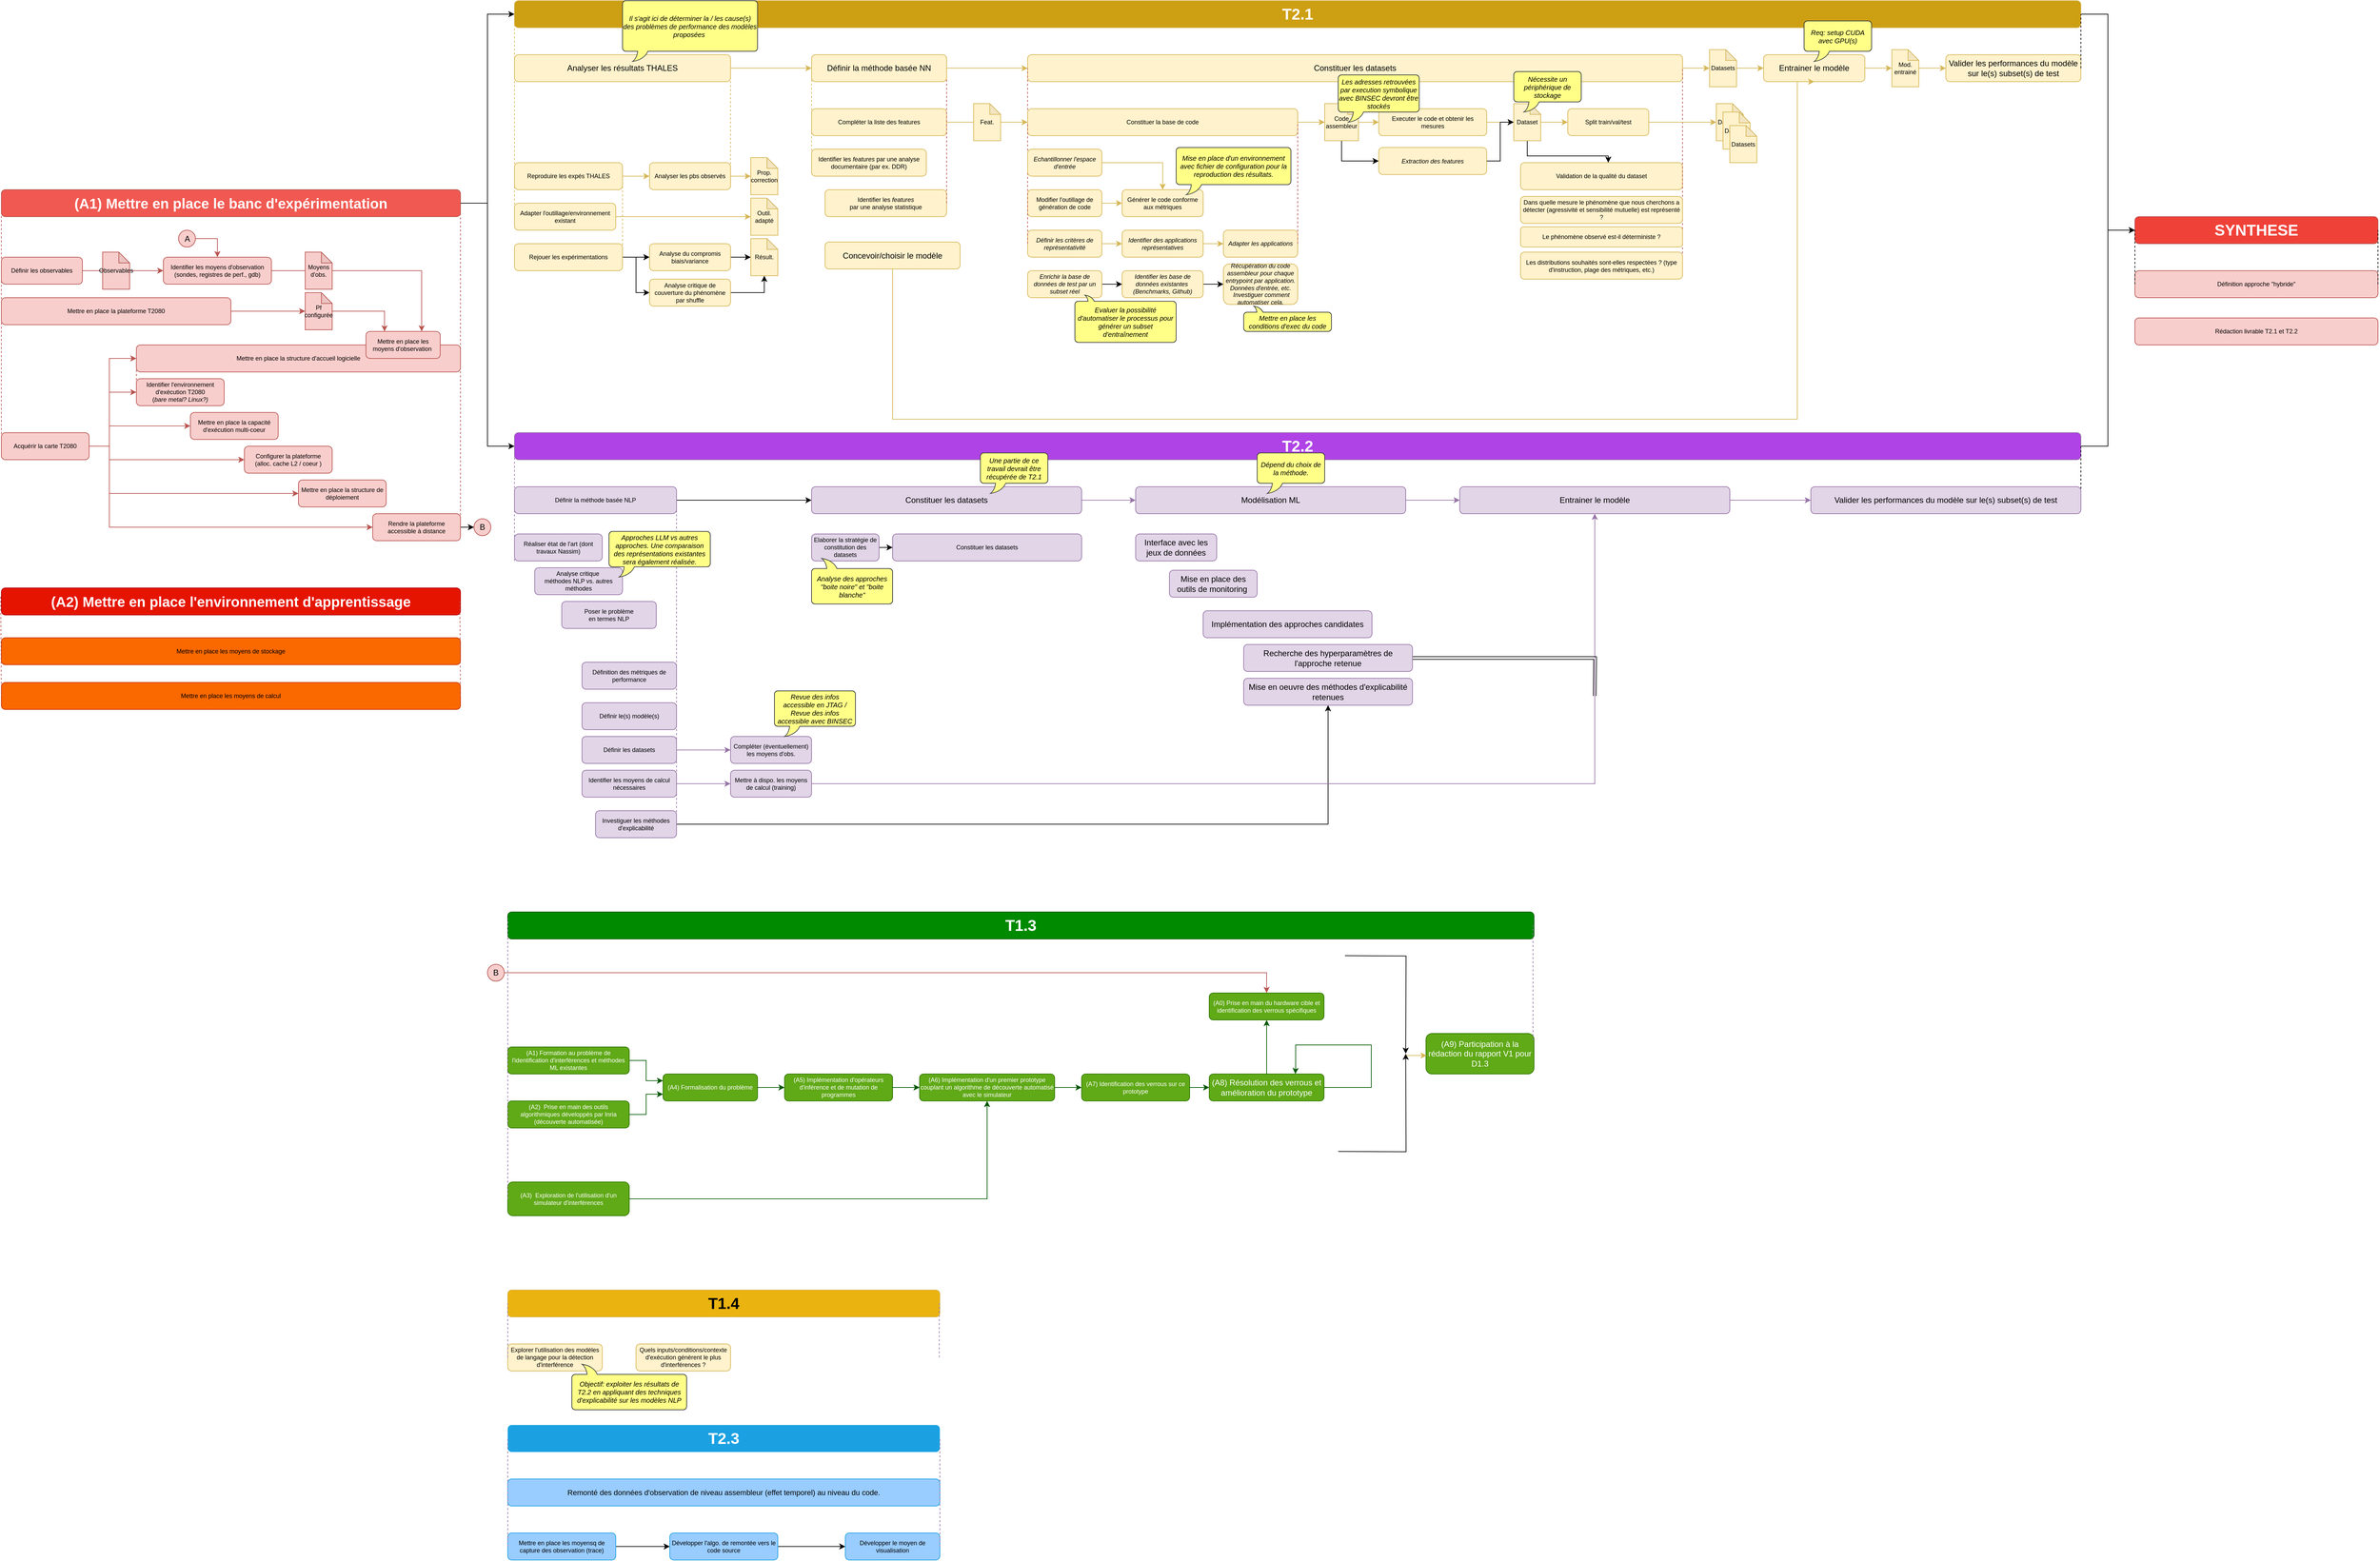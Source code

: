 <mxfile version="26.0.10">
  <diagram name="Page-1" id="Dc1wXV0wrsYBxKNEe2hL">
    <mxGraphModel dx="1649" dy="666" grid="0" gridSize="10" guides="0" tooltips="1" connect="1" arrows="1" fold="1" page="0" pageScale="1" pageWidth="3300" pageHeight="4681" math="0" shadow="0">
      <root>
        <mxCell id="0" />
        <mxCell id="1" parent="0" />
        <mxCell id="Fj0zj9pAWGoV9V2i2pPZ-1" style="edgeStyle=orthogonalEdgeStyle;rounded=0;orthogonalLoop=1;jettySize=auto;html=1;entryX=0;entryY=0.5;entryDx=0;entryDy=0;fillColor=#fff2cc;strokeColor=#d6b656;align=center;verticalAlign=middle;fontFamily=Helvetica;fontSize=11;fontColor=default;labelBackgroundColor=default;endArrow=classic;" edge="1" parent="1" source="Fj0zj9pAWGoV9V2i2pPZ-2" target="Fj0zj9pAWGoV9V2i2pPZ-86">
          <mxGeometry relative="1" as="geometry">
            <mxPoint x="2120" y="870" as="targetPoint" />
          </mxGeometry>
        </mxCell>
        <mxCell id="Fj0zj9pAWGoV9V2i2pPZ-2" value="Compléter la liste des features" style="rounded=1;whiteSpace=wrap;html=1;strokeColor=#d6b656;align=center;verticalAlign=middle;fontFamily=Helvetica;fontSize=9;fillColor=#fff2cc;fontColor=default;" vertex="1" parent="1">
          <mxGeometry x="1890" y="770" width="200" height="40" as="geometry" />
        </mxCell>
        <mxCell id="Fj0zj9pAWGoV9V2i2pPZ-3" style="edgeStyle=orthogonalEdgeStyle;rounded=0;orthogonalLoop=1;jettySize=auto;html=1;entryX=0;entryY=0.5;entryDx=0;entryDy=0;strokeColor=#d6b656;align=center;verticalAlign=middle;fontFamily=Helvetica;fontSize=11;fontColor=default;labelBackgroundColor=default;endArrow=classic;fillColor=#fff2cc;entryPerimeter=0;" edge="1" parent="1" source="Fj0zj9pAWGoV9V2i2pPZ-4" target="Fj0zj9pAWGoV9V2i2pPZ-129">
          <mxGeometry relative="1" as="geometry" />
        </mxCell>
        <mxCell id="Fj0zj9pAWGoV9V2i2pPZ-4" value="Constituer les datasets" style="rounded=1;whiteSpace=wrap;html=1;strokeColor=#d6b656;align=center;verticalAlign=middle;fontFamily=Helvetica;fontSize=12;fillColor=#fff2cc;fontColor=default;" vertex="1" parent="1">
          <mxGeometry x="2210" y="690" width="970" height="40" as="geometry" />
        </mxCell>
        <mxCell id="Fj0zj9pAWGoV9V2i2pPZ-5" style="edgeStyle=orthogonalEdgeStyle;rounded=0;orthogonalLoop=1;jettySize=auto;html=1;entryX=0;entryY=0.5;entryDx=0;entryDy=0;fillColor=#fff2cc;strokeColor=#d6b656;align=center;verticalAlign=middle;fontFamily=Helvetica;fontSize=11;fontColor=default;labelBackgroundColor=default;endArrow=classic;" edge="1" parent="1" source="Fj0zj9pAWGoV9V2i2pPZ-6" target="Fj0zj9pAWGoV9V2i2pPZ-20">
          <mxGeometry relative="1" as="geometry" />
        </mxCell>
        <mxCell id="Fj0zj9pAWGoV9V2i2pPZ-6" value="Identifier des applications représentatives" style="rounded=1;whiteSpace=wrap;html=1;fontStyle=2;strokeColor=#d6b656;align=center;verticalAlign=middle;fontFamily=Helvetica;fontSize=9;fillColor=#fff2cc;fontColor=default;" vertex="1" parent="1">
          <mxGeometry x="2350" y="950" width="120" height="40" as="geometry" />
        </mxCell>
        <mxCell id="Fj0zj9pAWGoV9V2i2pPZ-7" style="edgeStyle=orthogonalEdgeStyle;rounded=0;orthogonalLoop=1;jettySize=auto;html=1;fillColor=#fff2cc;strokeColor=#d6b656;align=center;verticalAlign=middle;fontFamily=Helvetica;fontSize=11;fontColor=default;labelBackgroundColor=default;endArrow=classic;" edge="1" parent="1" source="Fj0zj9pAWGoV9V2i2pPZ-8" target="Fj0zj9pAWGoV9V2i2pPZ-6">
          <mxGeometry relative="1" as="geometry" />
        </mxCell>
        <mxCell id="Fj0zj9pAWGoV9V2i2pPZ-8" value="Définir les critères de représentativité" style="rounded=1;whiteSpace=wrap;html=1;fontStyle=2;strokeColor=#d6b656;align=center;verticalAlign=middle;fontFamily=Helvetica;fontSize=9;fillColor=#fff2cc;fontColor=default;" vertex="1" parent="1">
          <mxGeometry x="2210" y="950" width="110" height="40" as="geometry" />
        </mxCell>
        <mxCell id="Fj0zj9pAWGoV9V2i2pPZ-9" style="edgeStyle=orthogonalEdgeStyle;rounded=0;orthogonalLoop=1;jettySize=auto;html=1;entryX=0;entryY=0.5;entryDx=0;entryDy=0;" edge="1" parent="1" source="Fj0zj9pAWGoV9V2i2pPZ-10" target="Fj0zj9pAWGoV9V2i2pPZ-114">
          <mxGeometry relative="1" as="geometry" />
        </mxCell>
        <mxCell id="Fj0zj9pAWGoV9V2i2pPZ-10" value="Définir la méthode basée NLP" style="rounded=1;whiteSpace=wrap;html=1;strokeColor=#9673a6;align=center;verticalAlign=middle;fontFamily=Helvetica;fontSize=9;fillColor=#e1d5e7;" vertex="1" parent="1">
          <mxGeometry x="1450" y="1330" width="240" height="40" as="geometry" />
        </mxCell>
        <mxCell id="Fj0zj9pAWGoV9V2i2pPZ-11" style="edgeStyle=orthogonalEdgeStyle;rounded=0;orthogonalLoop=1;jettySize=auto;html=1;entryX=0;entryY=0.5;entryDx=0;entryDy=0;fillColor=#fff2cc;strokeColor=#d6b656;align=center;verticalAlign=middle;fontFamily=Helvetica;fontSize=11;fontColor=default;labelBackgroundColor=default;endArrow=classic;" edge="1" parent="1" source="Fj0zj9pAWGoV9V2i2pPZ-12" target="Fj0zj9pAWGoV9V2i2pPZ-43">
          <mxGeometry relative="1" as="geometry" />
        </mxCell>
        <mxCell id="Fj0zj9pAWGoV9V2i2pPZ-12" value="Executer le code et obtenir les mesures" style="rounded=1;whiteSpace=wrap;html=1;strokeColor=#d6b656;align=center;verticalAlign=middle;fontFamily=Helvetica;fontSize=9;fillColor=#fff2cc;fontColor=default;" vertex="1" parent="1">
          <mxGeometry x="2730" y="770" width="160" height="40" as="geometry" />
        </mxCell>
        <mxCell id="Fj0zj9pAWGoV9V2i2pPZ-13" style="edgeStyle=orthogonalEdgeStyle;rounded=0;orthogonalLoop=1;jettySize=auto;html=1;fillColor=#f8cecc;strokeColor=#b85450;" edge="1" parent="1" source="Fj0zj9pAWGoV9V2i2pPZ-14" target="Fj0zj9pAWGoV9V2i2pPZ-33">
          <mxGeometry relative="1" as="geometry" />
        </mxCell>
        <mxCell id="Fj0zj9pAWGoV9V2i2pPZ-14" value="Définir les observables" style="rounded=1;whiteSpace=wrap;html=1;strokeColor=#b85450;align=center;verticalAlign=middle;fontFamily=Helvetica;fontSize=9;fillColor=#f8cecc;" vertex="1" parent="1">
          <mxGeometry x="690" y="990" width="120" height="40" as="geometry" />
        </mxCell>
        <mxCell id="Fj0zj9pAWGoV9V2i2pPZ-15" value="Identifier les &lt;i&gt;features &lt;br&gt;&lt;/i&gt;par une analyse statistique" style="rounded=1;whiteSpace=wrap;html=1;fontSize=9;fillColor=#fff2cc;strokeColor=#d6b656;align=center;verticalAlign=middle;fontFamily=Helvetica;fontColor=default;" vertex="1" parent="1">
          <mxGeometry x="1910" y="890" width="180" height="40" as="geometry" />
        </mxCell>
        <mxCell id="Fj0zj9pAWGoV9V2i2pPZ-16" value="Identifier les &lt;i&gt;features &lt;/i&gt;par une analyse documentaire (par ex. DDR)" style="rounded=1;whiteSpace=wrap;html=1;fontSize=9;fillColor=#fff2cc;strokeColor=#d6b656;align=center;verticalAlign=middle;fontFamily=Helvetica;fontColor=default;" vertex="1" parent="1">
          <mxGeometry x="1890" y="830" width="170" height="40" as="geometry" />
        </mxCell>
        <mxCell id="Fj0zj9pAWGoV9V2i2pPZ-17" style="edgeStyle=orthogonalEdgeStyle;rounded=0;orthogonalLoop=1;jettySize=auto;html=1;entryX=0;entryY=0.5;entryDx=0;entryDy=0;fillColor=#fff2cc;strokeColor=#d6b656;align=center;verticalAlign=middle;fontFamily=Helvetica;fontSize=11;fontColor=default;labelBackgroundColor=default;endArrow=classic;" edge="1" parent="1" source="Fj0zj9pAWGoV9V2i2pPZ-18" target="Fj0zj9pAWGoV9V2i2pPZ-19">
          <mxGeometry relative="1" as="geometry" />
        </mxCell>
        <mxCell id="Fj0zj9pAWGoV9V2i2pPZ-18" value="Modifier l&#39;outillage de génération de code" style="rounded=1;whiteSpace=wrap;html=1;strokeColor=#d6b656;align=center;verticalAlign=middle;fontFamily=Helvetica;fontSize=9;fillColor=#fff2cc;fontColor=default;" vertex="1" parent="1">
          <mxGeometry x="2210" y="890" width="110" height="40" as="geometry" />
        </mxCell>
        <mxCell id="Fj0zj9pAWGoV9V2i2pPZ-19" value="Générer le code conforme aux métriques" style="rounded=1;whiteSpace=wrap;html=1;strokeColor=#d6b656;align=center;verticalAlign=middle;fontFamily=Helvetica;fontSize=9;fillColor=#fff2cc;fontColor=default;" vertex="1" parent="1">
          <mxGeometry x="2350" y="890" width="120" height="40" as="geometry" />
        </mxCell>
        <mxCell id="Fj0zj9pAWGoV9V2i2pPZ-20" value="Adapter les applications" style="rounded=1;whiteSpace=wrap;html=1;fontStyle=2;strokeColor=#d6b656;align=center;verticalAlign=middle;fontFamily=Helvetica;fontSize=9;fillColor=#fff2cc;fontColor=default;" vertex="1" parent="1">
          <mxGeometry x="2500" y="950" width="110" height="40" as="geometry" />
        </mxCell>
        <mxCell id="Fj0zj9pAWGoV9V2i2pPZ-21" style="edgeStyle=orthogonalEdgeStyle;rounded=0;orthogonalLoop=1;jettySize=auto;html=1;entryX=0.5;entryY=1;entryDx=0;entryDy=0;" edge="1" parent="1" source="Fj0zj9pAWGoV9V2i2pPZ-22" target="Fj0zj9pAWGoV9V2i2pPZ-169">
          <mxGeometry relative="1" as="geometry" />
        </mxCell>
        <mxCell id="Fj0zj9pAWGoV9V2i2pPZ-22" value="Investiguer les méthodes d&#39;explicabilité" style="rounded=1;whiteSpace=wrap;html=1;strokeColor=#9673a6;align=center;verticalAlign=middle;fontFamily=Helvetica;fontSize=9;fillColor=#e1d5e7;" vertex="1" parent="1">
          <mxGeometry x="1570" y="1810" width="120" height="40" as="geometry" />
        </mxCell>
        <mxCell id="Fj0zj9pAWGoV9V2i2pPZ-23" value="Mettre en place la capacité d&#39;exécution multi-coeur" style="rounded=1;whiteSpace=wrap;html=1;fontSize=9;fillColor=#f8cecc;strokeColor=#b85450;" vertex="1" parent="1">
          <mxGeometry x="970" y="1220" width="130" height="40" as="geometry" />
        </mxCell>
        <mxCell id="Fj0zj9pAWGoV9V2i2pPZ-24" value="Mettre en place la plateforme T2080" style="rounded=1;whiteSpace=wrap;html=1;fontSize=9;fillColor=#f8cecc;strokeColor=#b85450;" vertex="1" parent="1">
          <mxGeometry x="690" y="1050" width="340" height="40" as="geometry" />
        </mxCell>
        <mxCell id="Fj0zj9pAWGoV9V2i2pPZ-25" value="Identifier l&#39;environnement d&#39;exécution T2080&lt;br&gt;(&lt;i&gt;bare metal? Linux?)&lt;/i&gt;" style="rounded=1;whiteSpace=wrap;html=1;fontSize=9;fillColor=#f8cecc;strokeColor=#b85450;" vertex="1" parent="1">
          <mxGeometry x="890" y="1170" width="130" height="40" as="geometry" />
        </mxCell>
        <mxCell id="Fj0zj9pAWGoV9V2i2pPZ-26" value="Mettre en place la structure d&#39;accueil logicielle" style="rounded=1;whiteSpace=wrap;html=1;fontSize=9;fillColor=#f8cecc;strokeColor=#b85450;" vertex="1" parent="1">
          <mxGeometry x="890" y="1120" width="480" height="40" as="geometry" />
        </mxCell>
        <mxCell id="Fj0zj9pAWGoV9V2i2pPZ-27" value="Configurer la plateforme&lt;br&gt;(alloc. cache L2 / coeur )" style="rounded=1;whiteSpace=wrap;html=1;fontSize=9;fillColor=#f8cecc;strokeColor=#b85450;" vertex="1" parent="1">
          <mxGeometry x="1050" y="1270" width="130" height="40" as="geometry" />
        </mxCell>
        <mxCell id="Fj0zj9pAWGoV9V2i2pPZ-28" style="edgeStyle=orthogonalEdgeStyle;rounded=0;orthogonalLoop=1;jettySize=auto;html=1;entryX=0.5;entryY=1;entryDx=0;entryDy=0;strokeColor=#9673a6;align=center;verticalAlign=middle;fontFamily=Helvetica;fontSize=11;fontColor=default;labelBackgroundColor=default;endArrow=classic;fillColor=#e1d5e7;" edge="1" parent="1" source="Fj0zj9pAWGoV9V2i2pPZ-29" target="Fj0zj9pAWGoV9V2i2pPZ-99">
          <mxGeometry relative="1" as="geometry">
            <Array as="points">
              <mxPoint x="3050" y="1770" />
            </Array>
          </mxGeometry>
        </mxCell>
        <mxCell id="Fj0zj9pAWGoV9V2i2pPZ-29" value="Mettre à dispo. les moyens de calcul (training)" style="rounded=1;whiteSpace=wrap;html=1;strokeColor=#9673a6;align=center;verticalAlign=middle;fontFamily=Helvetica;fontSize=9;fillColor=#e1d5e7;" vertex="1" parent="1">
          <mxGeometry x="1770" y="1750" width="120" height="40" as="geometry" />
        </mxCell>
        <mxCell id="Fj0zj9pAWGoV9V2i2pPZ-30" style="edgeStyle=orthogonalEdgeStyle;rounded=0;orthogonalLoop=1;jettySize=auto;html=1;entryX=0;entryY=0.5;entryDx=0;entryDy=0;" edge="1" parent="1" source="Fj0zj9pAWGoV9V2i2pPZ-31" target="Fj0zj9pAWGoV9V2i2pPZ-200">
          <mxGeometry relative="1" as="geometry" />
        </mxCell>
        <mxCell id="Fj0zj9pAWGoV9V2i2pPZ-31" value="Rendre la plateforme accessible à distance" style="rounded=1;whiteSpace=wrap;html=1;strokeColor=#b85450;align=center;verticalAlign=middle;fontFamily=Helvetica;fontSize=9;fillColor=#f8cecc;" vertex="1" parent="1">
          <mxGeometry x="1240" y="1370" width="130" height="40" as="geometry" />
        </mxCell>
        <mxCell id="Fj0zj9pAWGoV9V2i2pPZ-32" style="edgeStyle=orthogonalEdgeStyle;rounded=0;orthogonalLoop=1;jettySize=auto;html=1;entryX=0.75;entryY=0;entryDx=0;entryDy=0;fillColor=#f8cecc;strokeColor=#b85450;" edge="1" parent="1" source="Fj0zj9pAWGoV9V2i2pPZ-33" target="Fj0zj9pAWGoV9V2i2pPZ-62">
          <mxGeometry relative="1" as="geometry" />
        </mxCell>
        <mxCell id="Fj0zj9pAWGoV9V2i2pPZ-33" value="Identifier les moyens d&#39;observation&lt;br&gt;(sondes, registres de perf., gdb)" style="rounded=1;whiteSpace=wrap;html=1;strokeColor=#b85450;align=center;verticalAlign=middle;fontFamily=Helvetica;fontSize=9;fillColor=#f8cecc;" vertex="1" parent="1">
          <mxGeometry x="930" y="990" width="160" height="40" as="geometry" />
        </mxCell>
        <mxCell id="Fj0zj9pAWGoV9V2i2pPZ-34" style="edgeStyle=orthogonalEdgeStyle;rounded=0;orthogonalLoop=1;jettySize=auto;html=1;entryX=0;entryY=0.5;entryDx=0;entryDy=0;fillColor=#fff2cc;strokeColor=#d6b656;" edge="1" parent="1" source="Fj0zj9pAWGoV9V2i2pPZ-35" target="Fj0zj9pAWGoV9V2i2pPZ-36">
          <mxGeometry relative="1" as="geometry" />
        </mxCell>
        <mxCell id="Fj0zj9pAWGoV9V2i2pPZ-35" value="Reproduire les expés THALES" style="rounded=1;whiteSpace=wrap;html=1;strokeColor=#d6b656;align=center;verticalAlign=middle;fontFamily=Helvetica;fontSize=9;fillColor=#fff2cc;" vertex="1" parent="1">
          <mxGeometry x="1450" y="850" width="160" height="40" as="geometry" />
        </mxCell>
        <mxCell id="Fj0zj9pAWGoV9V2i2pPZ-36" value="Analyser les pbs observés" style="rounded=1;whiteSpace=wrap;html=1;strokeColor=#d6b656;align=center;verticalAlign=middle;fontFamily=Helvetica;fontSize=9;fillColor=#fff2cc;" vertex="1" parent="1">
          <mxGeometry x="1650" y="850" width="120" height="40" as="geometry" />
        </mxCell>
        <mxCell id="Fj0zj9pAWGoV9V2i2pPZ-37" value="Adapter l&#39;outillage/environnement existant" style="rounded=1;whiteSpace=wrap;html=1;strokeColor=#d6b656;align=center;verticalAlign=middle;fontFamily=Helvetica;fontSize=9;fillColor=#fff2cc;" vertex="1" parent="1">
          <mxGeometry x="1450" y="910" width="150" height="40" as="geometry" />
        </mxCell>
        <mxCell id="Fj0zj9pAWGoV9V2i2pPZ-38" value="Entrainer le modèle" style="rounded=1;whiteSpace=wrap;html=1;fillColor=#fff2cc;strokeColor=#d6b656;" vertex="1" parent="1">
          <mxGeometry x="3300" y="690" width="150" height="40" as="geometry" />
        </mxCell>
        <mxCell id="Fj0zj9pAWGoV9V2i2pPZ-39" style="edgeStyle=orthogonalEdgeStyle;rounded=0;orthogonalLoop=1;jettySize=auto;html=1;strokeColor=#d6b656;align=center;verticalAlign=middle;fontFamily=Helvetica;fontSize=11;fontColor=default;labelBackgroundColor=default;endArrow=classic;fillColor=#fff2cc;exitX=0.5;exitY=1;exitDx=0;exitDy=0;entryX=0.5;entryY=1;entryDx=0;entryDy=0;" edge="1" parent="1" source="Fj0zj9pAWGoV9V2i2pPZ-40" target="Fj0zj9pAWGoV9V2i2pPZ-38">
          <mxGeometry relative="1" as="geometry">
            <Array as="points">
              <mxPoint x="2010" y="1230" />
              <mxPoint x="3350" y="1230" />
              <mxPoint x="3350" y="730" />
            </Array>
          </mxGeometry>
        </mxCell>
        <mxCell id="Fj0zj9pAWGoV9V2i2pPZ-40" value="Concevoir/choisir le modèle" style="rounded=1;whiteSpace=wrap;html=1;fillColor=#fff2cc;strokeColor=#d6b656;align=center;verticalAlign=middle;fontFamily=Helvetica;fontSize=12;fontColor=default;" vertex="1" parent="1">
          <mxGeometry x="1910" y="967.5" width="200" height="40" as="geometry" />
        </mxCell>
        <mxCell id="Fj0zj9pAWGoV9V2i2pPZ-41" value="Validation de la qualité du dataset" style="rounded=1;whiteSpace=wrap;html=1;strokeColor=#d6b656;align=center;verticalAlign=middle;fontFamily=Helvetica;fontSize=9;fillColor=#fff2cc;fontColor=default;" vertex="1" parent="1">
          <mxGeometry x="2940" y="850" width="240" height="40" as="geometry" />
        </mxCell>
        <mxCell id="Fj0zj9pAWGoV9V2i2pPZ-42" value="Valider les performances du modèle sur le(s) subset(s) de test" style="rounded=1;whiteSpace=wrap;html=1;fillColor=#fff2cc;strokeColor=#d6b656;" vertex="1" parent="1">
          <mxGeometry x="3570" y="690" width="200" height="40" as="geometry" />
        </mxCell>
        <mxCell id="Fj0zj9pAWGoV9V2i2pPZ-43" value="Split train/val/test" style="rounded=1;whiteSpace=wrap;html=1;strokeColor=#d6b656;align=center;verticalAlign=middle;fontFamily=Helvetica;fontSize=9;fillColor=#fff2cc;fontColor=default;" vertex="1" parent="1">
          <mxGeometry x="3010" y="770" width="120" height="40" as="geometry" />
        </mxCell>
        <mxCell id="Fj0zj9pAWGoV9V2i2pPZ-44" value="Réaliser état de l&#39;art (dont travaux Nassim)" style="rounded=1;whiteSpace=wrap;html=1;strokeColor=#9673a6;align=center;verticalAlign=middle;fontFamily=Helvetica;fontSize=9;fillColor=#e1d5e7;" vertex="1" parent="1">
          <mxGeometry x="1450" y="1400" width="130" height="40" as="geometry" />
        </mxCell>
        <mxCell id="Fj0zj9pAWGoV9V2i2pPZ-45" value="Analyse critique&amp;nbsp;&lt;br&gt;méthodes NLP vs. autres méthodes" style="rounded=1;whiteSpace=wrap;html=1;strokeColor=#9673a6;align=center;verticalAlign=middle;fontFamily=Helvetica;fontSize=9;fillColor=#e1d5e7;" vertex="1" parent="1">
          <mxGeometry x="1480" y="1450" width="130" height="40" as="geometry" />
        </mxCell>
        <mxCell id="Fj0zj9pAWGoV9V2i2pPZ-46" value="Compléter (éventuellement) les moyens d&#39;obs." style="rounded=1;whiteSpace=wrap;html=1;strokeColor=#9673a6;align=center;verticalAlign=middle;fontFamily=Helvetica;fontSize=9;fillColor=#e1d5e7;" vertex="1" parent="1">
          <mxGeometry x="1770" y="1700" width="120" height="40" as="geometry" />
        </mxCell>
        <mxCell id="Fj0zj9pAWGoV9V2i2pPZ-47" style="edgeStyle=orthogonalEdgeStyle;rounded=0;orthogonalLoop=1;jettySize=auto;html=1;entryX=0;entryY=0.5;entryDx=0;entryDy=0;fillColor=#f8cecc;strokeColor=#b85450;exitX=1;exitY=0.5;exitDx=0;exitDy=0;" edge="1" parent="1" source="Fj0zj9pAWGoV9V2i2pPZ-53" target="Fj0zj9pAWGoV9V2i2pPZ-25">
          <mxGeometry relative="1" as="geometry">
            <Array as="points">
              <mxPoint x="850" y="1270" />
              <mxPoint x="850" y="1190" />
            </Array>
          </mxGeometry>
        </mxCell>
        <mxCell id="Fj0zj9pAWGoV9V2i2pPZ-48" style="edgeStyle=orthogonalEdgeStyle;rounded=0;orthogonalLoop=1;jettySize=auto;html=1;entryX=0;entryY=0.5;entryDx=0;entryDy=0;fillColor=#f8cecc;strokeColor=#b85450;exitX=1;exitY=0.5;exitDx=0;exitDy=0;" edge="1" parent="1" source="Fj0zj9pAWGoV9V2i2pPZ-53" target="Fj0zj9pAWGoV9V2i2pPZ-26">
          <mxGeometry relative="1" as="geometry">
            <Array as="points">
              <mxPoint x="850" y="1270" />
              <mxPoint x="850" y="1140" />
            </Array>
          </mxGeometry>
        </mxCell>
        <mxCell id="Fj0zj9pAWGoV9V2i2pPZ-49" style="edgeStyle=orthogonalEdgeStyle;rounded=0;orthogonalLoop=1;jettySize=auto;html=1;entryX=0;entryY=0.5;entryDx=0;entryDy=0;fillColor=#f8cecc;strokeColor=#b85450;exitX=1;exitY=0.5;exitDx=0;exitDy=0;" edge="1" parent="1" source="Fj0zj9pAWGoV9V2i2pPZ-53" target="Fj0zj9pAWGoV9V2i2pPZ-23">
          <mxGeometry relative="1" as="geometry">
            <Array as="points">
              <mxPoint x="850" y="1270" />
              <mxPoint x="850" y="1240" />
            </Array>
          </mxGeometry>
        </mxCell>
        <mxCell id="Fj0zj9pAWGoV9V2i2pPZ-50" style="edgeStyle=orthogonalEdgeStyle;rounded=0;orthogonalLoop=1;jettySize=auto;html=1;entryX=0;entryY=0.5;entryDx=0;entryDy=0;fillColor=#f8cecc;strokeColor=#b85450;exitX=1;exitY=0.5;exitDx=0;exitDy=0;" edge="1" parent="1" source="Fj0zj9pAWGoV9V2i2pPZ-53" target="Fj0zj9pAWGoV9V2i2pPZ-27">
          <mxGeometry relative="1" as="geometry">
            <Array as="points">
              <mxPoint x="850" y="1270" />
              <mxPoint x="850" y="1290" />
            </Array>
          </mxGeometry>
        </mxCell>
        <mxCell id="Fj0zj9pAWGoV9V2i2pPZ-51" style="edgeStyle=orthogonalEdgeStyle;rounded=0;orthogonalLoop=1;jettySize=auto;html=1;entryX=0;entryY=0.5;entryDx=0;entryDy=0;fillColor=#f8cecc;strokeColor=#b85450;exitX=1;exitY=0.5;exitDx=0;exitDy=0;" edge="1" parent="1" source="Fj0zj9pAWGoV9V2i2pPZ-53" target="Fj0zj9pAWGoV9V2i2pPZ-31">
          <mxGeometry relative="1" as="geometry">
            <Array as="points">
              <mxPoint x="850" y="1270" />
              <mxPoint x="850" y="1390" />
            </Array>
          </mxGeometry>
        </mxCell>
        <mxCell id="Fj0zj9pAWGoV9V2i2pPZ-52" style="edgeStyle=orthogonalEdgeStyle;rounded=0;orthogonalLoop=1;jettySize=auto;html=1;entryX=0;entryY=0.5;entryDx=0;entryDy=0;exitX=1;exitY=0.5;exitDx=0;exitDy=0;strokeColor=#b85450;align=center;verticalAlign=middle;fontFamily=Helvetica;fontSize=11;fontColor=default;labelBackgroundColor=default;endArrow=classic;fillColor=#f8cecc;" edge="1" parent="1" source="Fj0zj9pAWGoV9V2i2pPZ-53" target="Fj0zj9pAWGoV9V2i2pPZ-105">
          <mxGeometry relative="1" as="geometry">
            <Array as="points">
              <mxPoint x="850" y="1270" />
              <mxPoint x="850" y="1340" />
            </Array>
          </mxGeometry>
        </mxCell>
        <mxCell id="Fj0zj9pAWGoV9V2i2pPZ-53" value="Acquérir la carte T2080" style="rounded=1;whiteSpace=wrap;html=1;fontSize=9;fillColor=#f8cecc;strokeColor=#b85450;" vertex="1" parent="1">
          <mxGeometry x="690" y="1250" width="130" height="40" as="geometry" />
        </mxCell>
        <mxCell id="Fj0zj9pAWGoV9V2i2pPZ-54" style="edgeStyle=orthogonalEdgeStyle;rounded=0;orthogonalLoop=1;jettySize=auto;html=1;entryX=0.25;entryY=0;entryDx=0;entryDy=0;fillColor=#f8cecc;strokeColor=#b85450;" edge="1" parent="1" source="Fj0zj9pAWGoV9V2i2pPZ-55" target="Fj0zj9pAWGoV9V2i2pPZ-62">
          <mxGeometry relative="1" as="geometry" />
        </mxCell>
        <mxCell id="Fj0zj9pAWGoV9V2i2pPZ-55" value="Pf&lt;div&gt;configurée&lt;/div&gt;" style="shape=note;whiteSpace=wrap;html=1;backgroundOutline=1;darkOpacity=0.05;size=16;fontSize=9;fillColor=#f8cecc;strokeColor=#b85450;" vertex="1" parent="1">
          <mxGeometry x="1140" y="1042.5" width="40" height="55" as="geometry" />
        </mxCell>
        <mxCell id="Fj0zj9pAWGoV9V2i2pPZ-56" style="edgeStyle=orthogonalEdgeStyle;rounded=0;orthogonalLoop=1;jettySize=auto;html=1;entryX=0;entryY=0.5;entryDx=0;entryDy=0;entryPerimeter=0;fillColor=#f8cecc;strokeColor=#b85450;" edge="1" parent="1" source="Fj0zj9pAWGoV9V2i2pPZ-24" target="Fj0zj9pAWGoV9V2i2pPZ-55">
          <mxGeometry relative="1" as="geometry" />
        </mxCell>
        <mxCell id="Fj0zj9pAWGoV9V2i2pPZ-57" value="Poser le problème &lt;br&gt;en termes NLP" style="rounded=1;whiteSpace=wrap;html=1;strokeColor=#9673a6;align=center;verticalAlign=middle;fontFamily=Helvetica;fontSize=9;fillColor=#e1d5e7;" vertex="1" parent="1">
          <mxGeometry x="1520" y="1500" width="140" height="40" as="geometry" />
        </mxCell>
        <mxCell id="Fj0zj9pAWGoV9V2i2pPZ-58" style="edgeStyle=orthogonalEdgeStyle;rounded=0;orthogonalLoop=1;jettySize=auto;html=1;entryX=0;entryY=0.5;entryDx=0;entryDy=0;" edge="1" parent="1" source="Fj0zj9pAWGoV9V2i2pPZ-59" target="Fj0zj9pAWGoV9V2i2pPZ-92">
          <mxGeometry relative="1" as="geometry" />
        </mxCell>
        <mxCell id="Fj0zj9pAWGoV9V2i2pPZ-59" value="(A1) Mettre en place le banc d&#39;expérimentation" style="rounded=1;whiteSpace=wrap;html=1;fontSize=21;fillColor=light-dark(#f05951, #512d2b);strokeColor=#b85450;fontStyle=1;fontColor=#FFFFFF;" vertex="1" parent="1">
          <mxGeometry x="690" y="890" width="680" height="40" as="geometry" />
        </mxCell>
        <mxCell id="Fj0zj9pAWGoV9V2i2pPZ-60" value="Moyens&lt;div&gt;d&#39;obs.&lt;/div&gt;" style="shape=note;whiteSpace=wrap;html=1;backgroundOutline=1;darkOpacity=0.05;size=16;fontSize=9;fillColor=#f8cecc;strokeColor=#b85450;" vertex="1" parent="1">
          <mxGeometry x="1140" y="982.5" width="40" height="55" as="geometry" />
        </mxCell>
        <mxCell id="Fj0zj9pAWGoV9V2i2pPZ-61" value="Observables" style="shape=note;whiteSpace=wrap;html=1;backgroundOutline=1;darkOpacity=0.05;size=16;fontSize=9;fillColor=#f8cecc;strokeColor=#b85450;" vertex="1" parent="1">
          <mxGeometry x="840" y="982.5" width="40" height="55" as="geometry" />
        </mxCell>
        <mxCell id="Fj0zj9pAWGoV9V2i2pPZ-62" value="Mettre en place les moyens d&#39;observation&amp;nbsp;" style="rounded=1;whiteSpace=wrap;html=1;strokeColor=#b85450;align=center;verticalAlign=middle;fontFamily=Helvetica;fontSize=9;fillColor=#f8cecc;" vertex="1" parent="1">
          <mxGeometry x="1230" y="1100" width="110" height="40" as="geometry" />
        </mxCell>
        <mxCell id="Fj0zj9pAWGoV9V2i2pPZ-63" style="edgeStyle=orthogonalEdgeStyle;rounded=0;orthogonalLoop=1;jettySize=auto;html=1;entryX=0;entryY=0.5;entryDx=0;entryDy=0;" edge="1" parent="1" source="Fj0zj9pAWGoV9V2i2pPZ-65" target="Fj0zj9pAWGoV9V2i2pPZ-153">
          <mxGeometry relative="1" as="geometry" />
        </mxCell>
        <mxCell id="Fj0zj9pAWGoV9V2i2pPZ-64" style="edgeStyle=orthogonalEdgeStyle;rounded=0;orthogonalLoop=1;jettySize=auto;html=1;entryX=0;entryY=0.5;entryDx=0;entryDy=0;" edge="1" parent="1" source="Fj0zj9pAWGoV9V2i2pPZ-65" target="Fj0zj9pAWGoV9V2i2pPZ-159">
          <mxGeometry relative="1" as="geometry" />
        </mxCell>
        <mxCell id="Fj0zj9pAWGoV9V2i2pPZ-65" value="Rejouer les expérimentations" style="rounded=1;whiteSpace=wrap;html=1;strokeColor=#d6b656;align=center;verticalAlign=middle;fontFamily=Helvetica;fontSize=9;fillColor=#fff2cc;" vertex="1" parent="1">
          <mxGeometry x="1450" y="970" width="160" height="40" as="geometry" />
        </mxCell>
        <mxCell id="Fj0zj9pAWGoV9V2i2pPZ-66" value="" style="endArrow=none;dashed=1;html=1;rounded=0;entryX=0;entryY=0.5;entryDx=0;entryDy=0;exitX=0;exitY=0.5;exitDx=0;exitDy=0;fillColor=#f8cecc;strokeColor=#b85450;" edge="1" parent="1" source="Fj0zj9pAWGoV9V2i2pPZ-53" target="Fj0zj9pAWGoV9V2i2pPZ-24">
          <mxGeometry width="50" height="50" relative="1" as="geometry">
            <mxPoint x="1340" y="1360" as="sourcePoint" />
            <mxPoint x="1390" y="1310" as="targetPoint" />
          </mxGeometry>
        </mxCell>
        <mxCell id="Fj0zj9pAWGoV9V2i2pPZ-67" value="" style="endArrow=none;dashed=1;html=1;rounded=0;exitX=0;exitY=0.5;exitDx=0;exitDy=0;fillColor=#f8cecc;strokeColor=#b85450;" edge="1" parent="1" source="Fj0zj9pAWGoV9V2i2pPZ-25">
          <mxGeometry width="50" height="50" relative="1" as="geometry">
            <mxPoint x="1029" y="1220" as="sourcePoint" />
            <mxPoint x="890" y="1140" as="targetPoint" />
          </mxGeometry>
        </mxCell>
        <mxCell id="Fj0zj9pAWGoV9V2i2pPZ-68" value="" style="endArrow=none;dashed=1;html=1;rounded=0;entryX=0;entryY=0.5;entryDx=0;entryDy=0;fillColor=#e1d5e7;strokeColor=#9673a6;" edge="1" parent="1" target="Fj0zj9pAWGoV9V2i2pPZ-95">
          <mxGeometry width="50" height="50" relative="1" as="geometry">
            <mxPoint x="1450" y="1440" as="sourcePoint" />
            <mxPoint x="1450" y="1370" as="targetPoint" />
          </mxGeometry>
        </mxCell>
        <mxCell id="Fj0zj9pAWGoV9V2i2pPZ-69" value="" style="endArrow=none;dashed=1;html=1;rounded=0;entryX=1;entryY=0.5;entryDx=0;entryDy=0;exitX=1;exitY=0.5;exitDx=0;exitDy=0;fillColor=#e1d5e7;strokeColor=#9673a6;" edge="1" parent="1" source="Fj0zj9pAWGoV9V2i2pPZ-22" target="Fj0zj9pAWGoV9V2i2pPZ-10">
          <mxGeometry width="50" height="50" relative="1" as="geometry">
            <mxPoint x="1660" y="1415" as="sourcePoint" />
            <mxPoint x="1660" y="1345" as="targetPoint" />
          </mxGeometry>
        </mxCell>
        <mxCell id="Fj0zj9pAWGoV9V2i2pPZ-70" style="edgeStyle=orthogonalEdgeStyle;rounded=0;orthogonalLoop=1;jettySize=auto;html=1;entryX=0.5;entryY=0;entryDx=0;entryDy=0;exitX=1;exitY=0.5;exitDx=0;exitDy=0;fillColor=#f8cecc;strokeColor=#b85450;" edge="1" parent="1" source="Fj0zj9pAWGoV9V2i2pPZ-71" target="Fj0zj9pAWGoV9V2i2pPZ-33">
          <mxGeometry relative="1" as="geometry" />
        </mxCell>
        <mxCell id="Fj0zj9pAWGoV9V2i2pPZ-71" value="A" style="ellipse;whiteSpace=wrap;html=1;aspect=fixed;fillColor=#f8cecc;strokeColor=#b85450;" vertex="1" parent="1">
          <mxGeometry x="952.5" y="950" width="25" height="25" as="geometry" />
        </mxCell>
        <mxCell id="Fj0zj9pAWGoV9V2i2pPZ-72" value="" style="endArrow=none;dashed=1;html=1;rounded=0;entryX=0;entryY=0.5;entryDx=0;entryDy=0;exitX=0;exitY=0.5;exitDx=0;exitDy=0;fillColor=#f8cecc;strokeColor=#b85450;" edge="1" parent="1" source="Fj0zj9pAWGoV9V2i2pPZ-24" target="Fj0zj9pAWGoV9V2i2pPZ-59">
          <mxGeometry width="50" height="50" relative="1" as="geometry">
            <mxPoint x="700" y="1220" as="sourcePoint" />
            <mxPoint x="700" y="1080" as="targetPoint" />
          </mxGeometry>
        </mxCell>
        <mxCell id="Fj0zj9pAWGoV9V2i2pPZ-73" value="" style="endArrow=none;dashed=1;html=1;rounded=0;entryX=1;entryY=0.5;entryDx=0;entryDy=0;exitX=1;exitY=0.5;exitDx=0;exitDy=0;fillColor=#f8cecc;strokeColor=#b85450;" edge="1" parent="1" source="Fj0zj9pAWGoV9V2i2pPZ-31" target="Fj0zj9pAWGoV9V2i2pPZ-59">
          <mxGeometry width="50" height="50" relative="1" as="geometry">
            <mxPoint x="1330" y="1070" as="sourcePoint" />
            <mxPoint x="1330" y="910" as="targetPoint" />
          </mxGeometry>
        </mxCell>
        <mxCell id="Fj0zj9pAWGoV9V2i2pPZ-74" style="edgeStyle=orthogonalEdgeStyle;rounded=0;orthogonalLoop=1;jettySize=auto;html=1;entryX=0;entryY=0.5;entryDx=0;entryDy=0;fillColor=#e1d5e7;strokeColor=#9673a6;" edge="1" parent="1" source="Fj0zj9pAWGoV9V2i2pPZ-75" target="Fj0zj9pAWGoV9V2i2pPZ-29">
          <mxGeometry relative="1" as="geometry" />
        </mxCell>
        <mxCell id="Fj0zj9pAWGoV9V2i2pPZ-75" value="Identifier les moyens de calcul nécessaires" style="rounded=1;whiteSpace=wrap;html=1;strokeColor=#9673a6;align=center;verticalAlign=middle;fontFamily=Helvetica;fontSize=9;fillColor=#e1d5e7;" vertex="1" parent="1">
          <mxGeometry x="1550" y="1750" width="140" height="40" as="geometry" />
        </mxCell>
        <mxCell id="Fj0zj9pAWGoV9V2i2pPZ-76" value="Définir le(s) modèle(s)" style="rounded=1;whiteSpace=wrap;html=1;strokeColor=#9673a6;align=center;verticalAlign=middle;fontFamily=Helvetica;fontSize=9;fillColor=#e1d5e7;" vertex="1" parent="1">
          <mxGeometry x="1550" y="1650" width="140" height="40" as="geometry" />
        </mxCell>
        <mxCell id="Fj0zj9pAWGoV9V2i2pPZ-77" style="edgeStyle=orthogonalEdgeStyle;rounded=0;orthogonalLoop=1;jettySize=auto;html=1;entryX=0;entryY=0.5;entryDx=0;entryDy=0;fillColor=#e1d5e7;strokeColor=#9673a6;" edge="1" parent="1" source="Fj0zj9pAWGoV9V2i2pPZ-78" target="Fj0zj9pAWGoV9V2i2pPZ-46">
          <mxGeometry relative="1" as="geometry" />
        </mxCell>
        <mxCell id="Fj0zj9pAWGoV9V2i2pPZ-78" value="Définir les datasets" style="rounded=1;whiteSpace=wrap;html=1;strokeColor=#9673a6;align=center;verticalAlign=middle;fontFamily=Helvetica;fontSize=9;fillColor=#e1d5e7;" vertex="1" parent="1">
          <mxGeometry x="1550" y="1700" width="140" height="40" as="geometry" />
        </mxCell>
        <mxCell id="Fj0zj9pAWGoV9V2i2pPZ-79" style="edgeStyle=orthogonalEdgeStyle;rounded=0;orthogonalLoop=1;jettySize=auto;html=1;entryX=0;entryY=0.5;entryDx=0;entryDy=0;strokeColor=#d6b656;align=center;verticalAlign=middle;fontFamily=Helvetica;fontSize=11;fontColor=default;labelBackgroundColor=default;endArrow=classic;fillColor=#fff2cc;" edge="1" parent="1" source="Fj0zj9pAWGoV9V2i2pPZ-80" target="Fj0zj9pAWGoV9V2i2pPZ-109">
          <mxGeometry relative="1" as="geometry" />
        </mxCell>
        <mxCell id="Fj0zj9pAWGoV9V2i2pPZ-80" value="Analyser les résultats THALES" style="rounded=1;whiteSpace=wrap;html=1;strokeColor=#d6b656;align=center;verticalAlign=middle;fontFamily=Helvetica;fontSize=12;fillColor=#fff2cc;" vertex="1" parent="1">
          <mxGeometry x="1450" y="690" width="320" height="40" as="geometry" />
        </mxCell>
        <mxCell id="Fj0zj9pAWGoV9V2i2pPZ-81" value="" style="endArrow=none;dashed=1;html=1;rounded=0;entryX=0;entryY=0.5;entryDx=0;entryDy=0;exitX=0;exitY=0.5;exitDx=0;exitDy=0;fillColor=#fff2cc;strokeColor=#d6b656;" edge="1" parent="1" source="Fj0zj9pAWGoV9V2i2pPZ-37" target="Fj0zj9pAWGoV9V2i2pPZ-92">
          <mxGeometry width="50" height="50" relative="1" as="geometry">
            <mxPoint x="1350" y="960" as="sourcePoint" />
            <mxPoint x="1350" y="720" as="targetPoint" />
          </mxGeometry>
        </mxCell>
        <mxCell id="Fj0zj9pAWGoV9V2i2pPZ-82" value="" style="endArrow=none;dashed=1;html=1;rounded=0;entryX=1;entryY=0.5;entryDx=0;entryDy=0;exitX=1;exitY=0.5;exitDx=0;exitDy=0;fillColor=#fff2cc;strokeColor=#d6b656;" edge="1" parent="1" source="Fj0zj9pAWGoV9V2i2pPZ-36" target="Fj0zj9pAWGoV9V2i2pPZ-80">
          <mxGeometry width="50" height="50" relative="1" as="geometry">
            <mxPoint x="1460" y="920" as="sourcePoint" />
            <mxPoint x="1460" y="720" as="targetPoint" />
          </mxGeometry>
        </mxCell>
        <mxCell id="Fj0zj9pAWGoV9V2i2pPZ-83" value="" style="endArrow=none;dashed=1;html=1;rounded=0;entryX=1;entryY=0.5;entryDx=0;entryDy=0;exitX=1;exitY=0.5;exitDx=0;exitDy=0;fillColor=#fff2cc;strokeColor=#d6b656;" edge="1" parent="1" source="Fj0zj9pAWGoV9V2i2pPZ-65" target="Fj0zj9pAWGoV9V2i2pPZ-35">
          <mxGeometry width="50" height="50" relative="1" as="geometry">
            <mxPoint x="1460" y="938" as="sourcePoint" />
            <mxPoint x="1460" y="680" as="targetPoint" />
          </mxGeometry>
        </mxCell>
        <mxCell id="Fj0zj9pAWGoV9V2i2pPZ-84" value="" style="endArrow=none;dashed=1;html=1;rounded=0;entryX=0;entryY=0.5;entryDx=0;entryDy=0;exitX=0;exitY=0.5;exitDx=0;exitDy=0;fillColor=#f8cecc;strokeColor=#b85450;" edge="1" parent="1" source="Fj0zj9pAWGoV9V2i2pPZ-86" target="Fj0zj9pAWGoV9V2i2pPZ-4">
          <mxGeometry width="50" height="50" relative="1" as="geometry">
            <mxPoint x="1860" y="920" as="sourcePoint" />
            <mxPoint x="1860" y="720" as="targetPoint" />
          </mxGeometry>
        </mxCell>
        <mxCell id="Fj0zj9pAWGoV9V2i2pPZ-85" value="" style="endArrow=none;dashed=1;html=1;rounded=0;entryX=1;entryY=0.5;entryDx=0;entryDy=0;exitX=1;exitY=0.5;exitDx=0;exitDy=0;fillColor=#f8cecc;strokeColor=#b85450;" edge="1" parent="1" source="Fj0zj9pAWGoV9V2i2pPZ-15" target="Fj0zj9pAWGoV9V2i2pPZ-109">
          <mxGeometry width="50" height="50" relative="1" as="geometry">
            <mxPoint x="1900" y="1000" as="sourcePoint" />
            <mxPoint x="1900" y="660" as="targetPoint" />
          </mxGeometry>
        </mxCell>
        <mxCell id="Fj0zj9pAWGoV9V2i2pPZ-86" value="Constituer la base de code" style="rounded=1;whiteSpace=wrap;html=1;strokeColor=#d6b656;align=center;verticalAlign=middle;fontFamily=Helvetica;fontSize=9;fillColor=#fff2cc;fontColor=default;" vertex="1" parent="1">
          <mxGeometry x="2210" y="770" width="400" height="40" as="geometry" />
        </mxCell>
        <mxCell id="Fj0zj9pAWGoV9V2i2pPZ-87" value="" style="endArrow=none;dashed=1;html=1;rounded=0;entryX=0;entryY=0.5;entryDx=0;entryDy=0;exitX=0;exitY=0.5;exitDx=0;exitDy=0;fillColor=#f8cecc;strokeColor=#b85450;" edge="1" parent="1" source="Fj0zj9pAWGoV9V2i2pPZ-8" target="Fj0zj9pAWGoV9V2i2pPZ-86">
          <mxGeometry width="50" height="50" relative="1" as="geometry">
            <mxPoint x="1940" y="1000" as="sourcePoint" />
            <mxPoint x="1940" y="680" as="targetPoint" />
          </mxGeometry>
        </mxCell>
        <mxCell id="Fj0zj9pAWGoV9V2i2pPZ-88" value="" style="endArrow=none;dashed=1;html=1;rounded=0;entryX=1;entryY=0.5;entryDx=0;entryDy=0;exitX=1;exitY=0.5;exitDx=0;exitDy=0;fillColor=#f8cecc;strokeColor=#b85450;" edge="1" parent="1" source="Fj0zj9pAWGoV9V2i2pPZ-20" target="Fj0zj9pAWGoV9V2i2pPZ-86">
          <mxGeometry width="50" height="50" relative="1" as="geometry">
            <mxPoint x="2130" y="940" as="sourcePoint" />
            <mxPoint x="2130" y="800" as="targetPoint" />
          </mxGeometry>
        </mxCell>
        <mxCell id="Fj0zj9pAWGoV9V2i2pPZ-89" value="" style="endArrow=none;dashed=1;html=1;rounded=0;entryX=1;entryY=0.5;entryDx=0;entryDy=0;fillColor=#f8cecc;strokeColor=#b85450;exitX=1;exitY=0.5;exitDx=0;exitDy=0;" edge="1" parent="1" source="Fj0zj9pAWGoV9V2i2pPZ-157" target="Fj0zj9pAWGoV9V2i2pPZ-4">
          <mxGeometry width="50" height="50" relative="1" as="geometry">
            <mxPoint x="3180" y="828" as="sourcePoint" />
            <mxPoint x="1940" y="720" as="targetPoint" />
          </mxGeometry>
        </mxCell>
        <mxCell id="Fj0zj9pAWGoV9V2i2pPZ-90" style="edgeStyle=orthogonalEdgeStyle;rounded=0;orthogonalLoop=1;jettySize=auto;html=1;entryX=0;entryY=0.5;entryDx=0;entryDy=0;strokeColor=#d6b656;align=center;verticalAlign=middle;fontFamily=Helvetica;fontSize=11;fontColor=default;labelBackgroundColor=default;endArrow=classic;fillColor=#fff2cc;" edge="1" parent="1" source="Fj0zj9pAWGoV9V2i2pPZ-133" target="Fj0zj9pAWGoV9V2i2pPZ-42">
          <mxGeometry relative="1" as="geometry" />
        </mxCell>
        <mxCell id="Fj0zj9pAWGoV9V2i2pPZ-91" style="edgeStyle=orthogonalEdgeStyle;rounded=0;orthogonalLoop=1;jettySize=auto;html=1;entryX=0;entryY=0.5;entryDx=0;entryDy=0;" edge="1" parent="1" source="Fj0zj9pAWGoV9V2i2pPZ-92" target="Fj0zj9pAWGoV9V2i2pPZ-101">
          <mxGeometry relative="1" as="geometry" />
        </mxCell>
        <mxCell id="Fj0zj9pAWGoV9V2i2pPZ-92" value="T2.1" style="rounded=1;whiteSpace=wrap;html=1;strokeColor=#d6b656;align=center;verticalAlign=middle;fontFamily=Helvetica;fontSize=23;fillColor=light-dark(#cd9f13, #281d00);fontStyle=1;fontColor=light-dark(#ffffff, #ededed);" vertex="1" parent="1">
          <mxGeometry x="1450" y="610" width="2320" height="40" as="geometry" />
        </mxCell>
        <mxCell id="Fj0zj9pAWGoV9V2i2pPZ-93" value="" style="endArrow=none;dashed=1;html=1;rounded=0;entryX=1;entryY=0.5;entryDx=0;entryDy=0;exitX=1;exitY=0.5;exitDx=0;exitDy=0;" edge="1" parent="1" source="Fj0zj9pAWGoV9V2i2pPZ-42" target="Fj0zj9pAWGoV9V2i2pPZ-92">
          <mxGeometry width="50" height="50" relative="1" as="geometry">
            <mxPoint x="3490" y="710" as="sourcePoint" />
            <mxPoint x="2860" y="720" as="targetPoint" />
          </mxGeometry>
        </mxCell>
        <mxCell id="Fj0zj9pAWGoV9V2i2pPZ-94" style="edgeStyle=orthogonalEdgeStyle;rounded=0;orthogonalLoop=1;jettySize=auto;html=1;entryX=0;entryY=0.5;entryDx=0;entryDy=0;" edge="1" parent="1" source="Fj0zj9pAWGoV9V2i2pPZ-95" target="Fj0zj9pAWGoV9V2i2pPZ-101">
          <mxGeometry relative="1" as="geometry" />
        </mxCell>
        <mxCell id="Fj0zj9pAWGoV9V2i2pPZ-95" value="T2.2" style="rounded=1;whiteSpace=wrap;html=1;strokeColor=#9673a6;align=center;verticalAlign=middle;fontFamily=Helvetica;fontSize=23;fillColor=light-dark(#af43e5, #392f3f);fontStyle=1;fontColor=light-dark(#ffffff, #ededed);" vertex="1" parent="1">
          <mxGeometry x="1450" y="1250" width="2320" height="40" as="geometry" />
        </mxCell>
        <mxCell id="Fj0zj9pAWGoV9V2i2pPZ-96" style="edgeStyle=orthogonalEdgeStyle;rounded=0;orthogonalLoop=1;jettySize=auto;html=1;entryX=0;entryY=0.5;entryDx=0;entryDy=0;exitX=1;exitY=0.5;exitDx=0;exitDy=0;" edge="1" parent="1" source="Fj0zj9pAWGoV9V2i2pPZ-59" target="Fj0zj9pAWGoV9V2i2pPZ-95">
          <mxGeometry relative="1" as="geometry">
            <mxPoint x="1370" y="1070" as="sourcePoint" />
            <mxPoint x="1460" y="640" as="targetPoint" />
          </mxGeometry>
        </mxCell>
        <mxCell id="Fj0zj9pAWGoV9V2i2pPZ-97" style="edgeStyle=orthogonalEdgeStyle;rounded=0;orthogonalLoop=1;jettySize=auto;html=1;entryX=0;entryY=0.5;entryDx=0;entryDy=0;strokeColor=#9673a6;align=center;verticalAlign=middle;fontFamily=Helvetica;fontSize=11;fontColor=default;labelBackgroundColor=default;endArrow=classic;fillColor=#e1d5e7;" edge="1" parent="1" source="Fj0zj9pAWGoV9V2i2pPZ-98" target="Fj0zj9pAWGoV9V2i2pPZ-99">
          <mxGeometry relative="1" as="geometry" />
        </mxCell>
        <mxCell id="Fj0zj9pAWGoV9V2i2pPZ-98" value="Modélisation ML" style="rounded=1;whiteSpace=wrap;html=1;fillColor=#e1d5e7;strokeColor=#9673a6;" vertex="1" parent="1">
          <mxGeometry x="2370" y="1330" width="400" height="40" as="geometry" />
        </mxCell>
        <mxCell id="Fj0zj9pAWGoV9V2i2pPZ-99" value="Entrainer le modèle" style="rounded=1;whiteSpace=wrap;html=1;fillColor=#e1d5e7;strokeColor=#9673a6;" vertex="1" parent="1">
          <mxGeometry x="2850" y="1330" width="400" height="40" as="geometry" />
        </mxCell>
        <mxCell id="Fj0zj9pAWGoV9V2i2pPZ-100" style="edgeStyle=orthogonalEdgeStyle;rounded=0;orthogonalLoop=1;jettySize=auto;html=1;exitX=1;exitY=0.5;exitDx=0;exitDy=0;entryX=0;entryY=0.5;entryDx=0;entryDy=0;strokeColor=#9673a6;align=center;verticalAlign=middle;fontFamily=Helvetica;fontSize=11;fontColor=default;labelBackgroundColor=default;endArrow=classic;fillColor=#e1d5e7;" edge="1" parent="1" source="Fj0zj9pAWGoV9V2i2pPZ-99" target="Fj0zj9pAWGoV9V2i2pPZ-139">
          <mxGeometry relative="1" as="geometry">
            <mxPoint x="3210" y="1350" as="sourcePoint" />
          </mxGeometry>
        </mxCell>
        <mxCell id="Fj0zj9pAWGoV9V2i2pPZ-101" value="SYNTHESE" style="rounded=1;whiteSpace=wrap;html=1;fillColor=light-dark(#f04138, #512d2b);strokeColor=#b85450;fontSize=23;fontStyle=1;fontColor=#FFFFFF;" vertex="1" parent="1">
          <mxGeometry x="3850" y="930" width="360" height="40" as="geometry" />
        </mxCell>
        <mxCell id="Fj0zj9pAWGoV9V2i2pPZ-102" value="Définition approche &quot;hybride&quot;" style="rounded=1;whiteSpace=wrap;html=1;strokeColor=#b85450;align=center;verticalAlign=middle;fontFamily=Helvetica;fontSize=9;fillColor=#f8cecc;" vertex="1" parent="1">
          <mxGeometry x="3850" y="1010" width="360" height="40" as="geometry" />
        </mxCell>
        <mxCell id="Fj0zj9pAWGoV9V2i2pPZ-103" value="" style="endArrow=none;dashed=1;html=1;rounded=0;entryX=0;entryY=0.5;entryDx=0;entryDy=0;exitX=0;exitY=0.5;exitDx=0;exitDy=0;" edge="1" parent="1" source="Fj0zj9pAWGoV9V2i2pPZ-102" target="Fj0zj9pAWGoV9V2i2pPZ-101">
          <mxGeometry width="50" height="50" relative="1" as="geometry">
            <mxPoint x="3780" y="1280" as="sourcePoint" />
            <mxPoint x="3780" y="640" as="targetPoint" />
          </mxGeometry>
        </mxCell>
        <mxCell id="Fj0zj9pAWGoV9V2i2pPZ-104" value="" style="endArrow=none;dashed=1;html=1;rounded=0;entryX=1;entryY=0.5;entryDx=0;entryDy=0;exitX=1;exitY=0.5;exitDx=0;exitDy=0;" edge="1" parent="1" source="Fj0zj9pAWGoV9V2i2pPZ-102" target="Fj0zj9pAWGoV9V2i2pPZ-101">
          <mxGeometry width="50" height="50" relative="1" as="geometry">
            <mxPoint x="3860" y="1040" as="sourcePoint" />
            <mxPoint x="3860" y="960" as="targetPoint" />
          </mxGeometry>
        </mxCell>
        <mxCell id="Fj0zj9pAWGoV9V2i2pPZ-105" value="Mettre en place la structure de déploiement" style="rounded=1;whiteSpace=wrap;html=1;fontSize=9;fillColor=#f8cecc;strokeColor=#b85450;" vertex="1" parent="1">
          <mxGeometry x="1130" y="1320" width="130" height="40" as="geometry" />
        </mxCell>
        <mxCell id="Fj0zj9pAWGoV9V2i2pPZ-106" value="Prop.&lt;br&gt;correction" style="shape=note;whiteSpace=wrap;html=1;backgroundOutline=1;darkOpacity=0.05;size=16;fontSize=9;fillColor=#fff2cc;strokeColor=#d6b656;rounded=1;align=center;verticalAlign=middle;fontFamily=Helvetica;fontColor=default;" vertex="1" parent="1">
          <mxGeometry x="1800" y="842.5" width="40" height="55" as="geometry" />
        </mxCell>
        <mxCell id="Fj0zj9pAWGoV9V2i2pPZ-107" style="edgeStyle=orthogonalEdgeStyle;rounded=0;orthogonalLoop=1;jettySize=auto;html=1;entryX=0;entryY=0.5;entryDx=0;entryDy=0;entryPerimeter=0;strokeColor=#d6b656;align=center;verticalAlign=middle;fontFamily=Helvetica;fontSize=11;fontColor=default;labelBackgroundColor=default;endArrow=classic;fillColor=#fff2cc;" edge="1" parent="1" source="Fj0zj9pAWGoV9V2i2pPZ-36" target="Fj0zj9pAWGoV9V2i2pPZ-106">
          <mxGeometry relative="1" as="geometry" />
        </mxCell>
        <mxCell id="Fj0zj9pAWGoV9V2i2pPZ-108" style="edgeStyle=orthogonalEdgeStyle;rounded=0;orthogonalLoop=1;jettySize=auto;html=1;entryX=0;entryY=0.5;entryDx=0;entryDy=0;strokeColor=#d6b656;align=center;verticalAlign=middle;fontFamily=Helvetica;fontSize=11;fontColor=default;labelBackgroundColor=default;endArrow=classic;fillColor=#fff2cc;" edge="1" parent="1" source="Fj0zj9pAWGoV9V2i2pPZ-109" target="Fj0zj9pAWGoV9V2i2pPZ-4">
          <mxGeometry relative="1" as="geometry" />
        </mxCell>
        <mxCell id="Fj0zj9pAWGoV9V2i2pPZ-109" value="Définir la méthode basée NN" style="rounded=1;whiteSpace=wrap;html=1;strokeColor=#d6b656;align=center;verticalAlign=middle;fontFamily=Helvetica;fontSize=12;fillColor=#fff2cc;fontColor=default;" vertex="1" parent="1">
          <mxGeometry x="1890" y="690" width="200" height="40" as="geometry" />
        </mxCell>
        <mxCell id="Fj0zj9pAWGoV9V2i2pPZ-110" value="" style="endArrow=none;dashed=1;html=1;rounded=0;entryX=0;entryY=0.5;entryDx=0;entryDy=0;exitX=0;exitY=0.5;exitDx=0;exitDy=0;fillColor=#fff2cc;strokeColor=#d6b656;" edge="1" parent="1" source="Fj0zj9pAWGoV9V2i2pPZ-16" target="Fj0zj9pAWGoV9V2i2pPZ-109">
          <mxGeometry width="50" height="50" relative="1" as="geometry">
            <mxPoint x="1780" y="880" as="sourcePoint" />
            <mxPoint x="1780" y="720" as="targetPoint" />
          </mxGeometry>
        </mxCell>
        <mxCell id="Fj0zj9pAWGoV9V2i2pPZ-111" style="edgeStyle=orthogonalEdgeStyle;rounded=0;orthogonalLoop=1;jettySize=auto;html=1;strokeColor=#d6b656;align=center;verticalAlign=middle;fontFamily=Helvetica;fontSize=11;fontColor=default;labelBackgroundColor=default;endArrow=classic;fillColor=#fff2cc;" edge="1" parent="1" source="Fj0zj9pAWGoV9V2i2pPZ-112" target="Fj0zj9pAWGoV9V2i2pPZ-19">
          <mxGeometry relative="1" as="geometry" />
        </mxCell>
        <mxCell id="Fj0zj9pAWGoV9V2i2pPZ-112" value="Echantillonner l&#39;espace d&#39;entrée" style="rounded=1;whiteSpace=wrap;html=1;fontStyle=2;strokeColor=#d6b656;align=center;verticalAlign=middle;fontFamily=Helvetica;fontSize=9;fillColor=#fff2cc;fontColor=default;" vertex="1" parent="1">
          <mxGeometry x="2210" y="830" width="110" height="40" as="geometry" />
        </mxCell>
        <mxCell id="Fj0zj9pAWGoV9V2i2pPZ-113" style="edgeStyle=orthogonalEdgeStyle;rounded=0;orthogonalLoop=1;jettySize=auto;html=1;strokeColor=#9673a6;align=center;verticalAlign=middle;fontFamily=Helvetica;fontSize=11;fontColor=default;labelBackgroundColor=default;endArrow=classic;fillColor=#e1d5e7;" edge="1" parent="1" source="Fj0zj9pAWGoV9V2i2pPZ-114" target="Fj0zj9pAWGoV9V2i2pPZ-98">
          <mxGeometry relative="1" as="geometry" />
        </mxCell>
        <mxCell id="Fj0zj9pAWGoV9V2i2pPZ-114" value="Constituer les datasets" style="rounded=1;whiteSpace=wrap;html=1;fillColor=#e1d5e7;strokeColor=#9673a6;" vertex="1" parent="1">
          <mxGeometry x="1890" y="1330" width="400" height="40" as="geometry" />
        </mxCell>
        <mxCell id="Fj0zj9pAWGoV9V2i2pPZ-115" value="Une partie de ce travail devrait être récupérée de T2.1" style="whiteSpace=wrap;html=1;shape=mxgraph.basic.roundRectCallout;dx=30;dy=15;size=5;boundedLbl=1;direction=east;fontSize=10;fontStyle=2;fillColor=#ffff88;strokeColor=#36393d;" vertex="1" parent="1">
          <mxGeometry x="2140" y="1280" width="100" height="60" as="geometry" />
        </mxCell>
        <mxCell id="Fj0zj9pAWGoV9V2i2pPZ-116" value="Dépend du choix de la méthode." style="whiteSpace=wrap;html=1;shape=mxgraph.basic.roundRectCallout;dx=30;dy=15;size=5;boundedLbl=1;direction=east;fontSize=10;fontStyle=2;fillColor=#ffff88;strokeColor=#36393d;" vertex="1" parent="1">
          <mxGeometry x="2550" y="1280" width="100" height="60" as="geometry" />
        </mxCell>
        <mxCell id="Fj0zj9pAWGoV9V2i2pPZ-117" value="" style="endArrow=none;dashed=1;html=1;rounded=0;entryX=1;entryY=0.5;entryDx=0;entryDy=0;exitX=1;exitY=0.5;exitDx=0;exitDy=0;" edge="1" parent="1" source="Fj0zj9pAWGoV9V2i2pPZ-95" target="Fj0zj9pAWGoV9V2i2pPZ-139">
          <mxGeometry width="50" height="50" relative="1" as="geometry">
            <mxPoint x="3500" y="720" as="sourcePoint" />
            <mxPoint x="3500" y="640" as="targetPoint" />
          </mxGeometry>
        </mxCell>
        <mxCell id="Fj0zj9pAWGoV9V2i2pPZ-118" value="T1.4" style="rounded=1;whiteSpace=wrap;html=1;strokeColor=#d6b656;align=center;verticalAlign=middle;fontFamily=Helvetica;fontSize=23;fillColor=light-dark(#eab310, #281d00);fontStyle=1;" vertex="1" parent="1">
          <mxGeometry x="1440" y="2520" width="640" height="40" as="geometry" />
        </mxCell>
        <mxCell id="Fj0zj9pAWGoV9V2i2pPZ-119" value="Explorer l&#39;utilisation des modèles de langage pour la détection d&#39;interférence" style="rounded=1;whiteSpace=wrap;html=1;strokeColor=#d6b656;align=center;verticalAlign=middle;fontFamily=Helvetica;fontSize=9;fillColor=#fff2cc;" vertex="1" parent="1">
          <mxGeometry x="1440" y="2600" width="140" height="40" as="geometry" />
        </mxCell>
        <mxCell id="Fj0zj9pAWGoV9V2i2pPZ-120" value="Outil.&lt;div&gt;adapté&lt;/div&gt;" style="shape=note;whiteSpace=wrap;html=1;backgroundOutline=1;darkOpacity=0.05;size=16;fontSize=9;fillColor=#fff2cc;strokeColor=#d6b656;rounded=1;align=center;verticalAlign=middle;fontFamily=Helvetica;fontColor=default;" vertex="1" parent="1">
          <mxGeometry x="1800" y="902.5" width="40" height="55" as="geometry" />
        </mxCell>
        <mxCell id="Fj0zj9pAWGoV9V2i2pPZ-121" style="edgeStyle=orthogonalEdgeStyle;rounded=0;orthogonalLoop=1;jettySize=auto;html=1;entryX=0;entryY=0.5;entryDx=0;entryDy=0;entryPerimeter=0;strokeColor=#d6b656;align=center;verticalAlign=middle;fontFamily=Helvetica;fontSize=11;fontColor=default;labelBackgroundColor=default;endArrow=classic;fillColor=#fff2cc;" edge="1" parent="1" source="Fj0zj9pAWGoV9V2i2pPZ-37" target="Fj0zj9pAWGoV9V2i2pPZ-120">
          <mxGeometry relative="1" as="geometry" />
        </mxCell>
        <mxCell id="Fj0zj9pAWGoV9V2i2pPZ-122" value="Résult." style="shape=note;whiteSpace=wrap;html=1;backgroundOutline=1;darkOpacity=0.05;size=16;fontSize=9;fillColor=#fff2cc;strokeColor=#d6b656;rounded=1;align=center;verticalAlign=middle;fontFamily=Helvetica;fontColor=default;" vertex="1" parent="1">
          <mxGeometry x="1800" y="962.5" width="40" height="55" as="geometry" />
        </mxCell>
        <mxCell id="Fj0zj9pAWGoV9V2i2pPZ-123" value="Feat." style="shape=note;whiteSpace=wrap;html=1;backgroundOutline=1;darkOpacity=0.05;size=16;fontSize=9;fillColor=#fff2cc;strokeColor=#d6b656;rounded=1;align=center;verticalAlign=middle;fontFamily=Helvetica;fontColor=default;" vertex="1" parent="1">
          <mxGeometry x="2130" y="762.5" width="40" height="55" as="geometry" />
        </mxCell>
        <mxCell id="Fj0zj9pAWGoV9V2i2pPZ-124" style="edgeStyle=orthogonalEdgeStyle;rounded=0;orthogonalLoop=1;jettySize=auto;html=1;entryX=0;entryY=0.5;entryDx=0;entryDy=0;exitX=0.5;exitY=1;exitDx=0;exitDy=0;exitPerimeter=0;" edge="1" parent="1" source="Fj0zj9pAWGoV9V2i2pPZ-125" target="Fj0zj9pAWGoV9V2i2pPZ-145">
          <mxGeometry relative="1" as="geometry" />
        </mxCell>
        <mxCell id="Fj0zj9pAWGoV9V2i2pPZ-125" value="Code assembleur" style="shape=note;whiteSpace=wrap;html=1;backgroundOutline=1;darkOpacity=0.05;size=16;fontSize=9;fillColor=#fff2cc;strokeColor=#d6b656;rounded=1;align=center;verticalAlign=middle;fontFamily=Helvetica;fontColor=default;" vertex="1" parent="1">
          <mxGeometry x="2650" y="762.5" width="50" height="55" as="geometry" />
        </mxCell>
        <mxCell id="Fj0zj9pAWGoV9V2i2pPZ-126" style="edgeStyle=orthogonalEdgeStyle;rounded=0;orthogonalLoop=1;jettySize=auto;html=1;entryX=0;entryY=0.5;entryDx=0;entryDy=0;entryPerimeter=0;strokeColor=#d6b656;align=center;verticalAlign=middle;fontFamily=Helvetica;fontSize=11;fontColor=default;labelBackgroundColor=default;endArrow=classic;fillColor=#fff2cc;" edge="1" parent="1" source="Fj0zj9pAWGoV9V2i2pPZ-86" target="Fj0zj9pAWGoV9V2i2pPZ-125">
          <mxGeometry relative="1" as="geometry" />
        </mxCell>
        <mxCell id="Fj0zj9pAWGoV9V2i2pPZ-127" style="edgeStyle=orthogonalEdgeStyle;rounded=0;orthogonalLoop=1;jettySize=auto;html=1;entryX=0;entryY=0.5;entryDx=0;entryDy=0;exitX=0.991;exitY=0.502;exitDx=0;exitDy=0;exitPerimeter=0;strokeColor=#d6b656;align=center;verticalAlign=middle;fontFamily=Helvetica;fontSize=11;fontColor=default;labelBackgroundColor=default;endArrow=classic;fillColor=#fff2cc;" edge="1" parent="1" source="Fj0zj9pAWGoV9V2i2pPZ-125" target="Fj0zj9pAWGoV9V2i2pPZ-12">
          <mxGeometry relative="1" as="geometry">
            <mxPoint x="2620" y="800" as="sourcePoint" />
            <mxPoint x="2680" y="800" as="targetPoint" />
            <Array as="points">
              <mxPoint x="2710" y="790" />
              <mxPoint x="2710" y="790" />
            </Array>
          </mxGeometry>
        </mxCell>
        <mxCell id="Fj0zj9pAWGoV9V2i2pPZ-128" value="Datasets" style="shape=note;whiteSpace=wrap;html=1;backgroundOutline=1;darkOpacity=0.05;size=16;fontSize=9;fillColor=#fff2cc;strokeColor=#d6b656;rounded=1;align=center;verticalAlign=middle;fontFamily=Helvetica;fontColor=default;" vertex="1" parent="1">
          <mxGeometry x="3230" y="762.5" width="40" height="55" as="geometry" />
        </mxCell>
        <mxCell id="Fj0zj9pAWGoV9V2i2pPZ-129" value="Datasets" style="shape=note;whiteSpace=wrap;html=1;backgroundOutline=1;darkOpacity=0.05;size=16;fontSize=9;fillColor=#fff2cc;strokeColor=#d6b656;rounded=1;align=center;verticalAlign=middle;fontFamily=Helvetica;fontColor=default;" vertex="1" parent="1">
          <mxGeometry x="3220" y="682.5" width="40" height="55" as="geometry" />
        </mxCell>
        <mxCell id="Fj0zj9pAWGoV9V2i2pPZ-130" value="Datasets" style="shape=note;whiteSpace=wrap;html=1;backgroundOutline=1;darkOpacity=0.05;size=16;fontSize=9;fillColor=#fff2cc;strokeColor=#d6b656;rounded=1;align=center;verticalAlign=middle;fontFamily=Helvetica;fontColor=default;" vertex="1" parent="1">
          <mxGeometry x="3240" y="775" width="40" height="55" as="geometry" />
        </mxCell>
        <mxCell id="Fj0zj9pAWGoV9V2i2pPZ-131" style="edgeStyle=orthogonalEdgeStyle;rounded=0;orthogonalLoop=1;jettySize=auto;html=1;entryX=0;entryY=0.5;entryDx=0;entryDy=0;entryPerimeter=0;strokeColor=#d6b656;align=center;verticalAlign=middle;fontFamily=Helvetica;fontSize=11;fontColor=default;labelBackgroundColor=default;endArrow=classic;fillColor=#fff2cc;" edge="1" parent="1" source="Fj0zj9pAWGoV9V2i2pPZ-43" target="Fj0zj9pAWGoV9V2i2pPZ-128">
          <mxGeometry relative="1" as="geometry" />
        </mxCell>
        <mxCell id="Fj0zj9pAWGoV9V2i2pPZ-132" value="" style="edgeStyle=orthogonalEdgeStyle;rounded=0;orthogonalLoop=1;jettySize=auto;html=1;entryX=0;entryY=0.5;entryDx=0;entryDy=0;strokeColor=#d6b656;align=center;verticalAlign=middle;fontFamily=Helvetica;fontSize=11;fontColor=default;labelBackgroundColor=default;endArrow=classic;fillColor=#fff2cc;" edge="1" parent="1" source="Fj0zj9pAWGoV9V2i2pPZ-38" target="Fj0zj9pAWGoV9V2i2pPZ-133">
          <mxGeometry relative="1" as="geometry">
            <mxPoint x="3530" y="710" as="sourcePoint" />
            <mxPoint x="3650" y="710" as="targetPoint" />
          </mxGeometry>
        </mxCell>
        <mxCell id="Fj0zj9pAWGoV9V2i2pPZ-133" value="Mod.&lt;div&gt;entrainé&lt;/div&gt;" style="shape=note;whiteSpace=wrap;html=1;backgroundOutline=1;darkOpacity=0.05;size=16;fontSize=9;fillColor=#fff2cc;strokeColor=#d6b656;rounded=1;align=center;verticalAlign=middle;fontFamily=Helvetica;fontColor=default;" vertex="1" parent="1">
          <mxGeometry x="3490" y="682.5" width="40" height="55" as="geometry" />
        </mxCell>
        <mxCell id="Fj0zj9pAWGoV9V2i2pPZ-134" style="edgeStyle=orthogonalEdgeStyle;rounded=0;orthogonalLoop=1;jettySize=auto;html=1;entryX=0;entryY=0.5;entryDx=0;entryDy=0;strokeColor=#d6b656;align=center;verticalAlign=middle;fontFamily=Helvetica;fontSize=11;fontColor=default;labelBackgroundColor=default;endArrow=classic;fillColor=#fff2cc;" edge="1" parent="1" source="Fj0zj9pAWGoV9V2i2pPZ-129" target="Fj0zj9pAWGoV9V2i2pPZ-38">
          <mxGeometry relative="1" as="geometry">
            <mxPoint x="3100" y="720" as="sourcePoint" />
            <mxPoint x="3140" y="720" as="targetPoint" />
          </mxGeometry>
        </mxCell>
        <mxCell id="Fj0zj9pAWGoV9V2i2pPZ-135" value="Datasets" style="shape=note;whiteSpace=wrap;html=1;backgroundOutline=1;darkOpacity=0.05;size=16;fontSize=9;fillColor=#fff2cc;strokeColor=#d6b656;rounded=1;align=center;verticalAlign=middle;fontFamily=Helvetica;fontColor=default;" vertex="1" parent="1">
          <mxGeometry x="3250" y="795" width="40" height="55" as="geometry" />
        </mxCell>
        <mxCell id="Fj0zj9pAWGoV9V2i2pPZ-136" value="" style="edgeStyle=orthogonalEdgeStyle;rounded=0;orthogonalLoop=1;jettySize=auto;html=1;entryX=0;entryY=0.5;entryDx=0;entryDy=0;exitX=1;exitY=0.5;exitDx=0;exitDy=0;fillColor=#fff2cc;strokeColor=#d6b656;align=center;verticalAlign=middle;fontFamily=Helvetica;fontSize=11;fontColor=default;labelBackgroundColor=default;endArrow=classic;" edge="1" parent="1" source="Fj0zj9pAWGoV9V2i2pPZ-12" target="Fj0zj9pAWGoV9V2i2pPZ-138">
          <mxGeometry relative="1" as="geometry">
            <mxPoint x="2890" y="790" as="sourcePoint" />
            <mxPoint x="3010" y="970" as="targetPoint" />
          </mxGeometry>
        </mxCell>
        <mxCell id="Fj0zj9pAWGoV9V2i2pPZ-137" style="edgeStyle=orthogonalEdgeStyle;rounded=0;orthogonalLoop=1;jettySize=auto;html=1;" edge="1" parent="1" source="Fj0zj9pAWGoV9V2i2pPZ-138" target="Fj0zj9pAWGoV9V2i2pPZ-41">
          <mxGeometry relative="1" as="geometry">
            <Array as="points">
              <mxPoint x="2950" y="840" />
              <mxPoint x="3070" y="840" />
            </Array>
          </mxGeometry>
        </mxCell>
        <mxCell id="Fj0zj9pAWGoV9V2i2pPZ-138" value="Dataset" style="shape=note;whiteSpace=wrap;html=1;backgroundOutline=1;darkOpacity=0.05;size=16;fontSize=9;fillColor=#fff2cc;strokeColor=#d6b656;rounded=1;align=center;verticalAlign=middle;fontFamily=Helvetica;fontColor=default;" vertex="1" parent="1">
          <mxGeometry x="2930" y="762.5" width="40" height="55" as="geometry" />
        </mxCell>
        <mxCell id="Fj0zj9pAWGoV9V2i2pPZ-139" value="Valider les performances du modèle sur le(s) subset(s) de test" style="rounded=1;whiteSpace=wrap;html=1;fillColor=#e1d5e7;strokeColor=#9673a6;" vertex="1" parent="1">
          <mxGeometry x="3370" y="1330" width="400" height="40" as="geometry" />
        </mxCell>
        <mxCell id="Fj0zj9pAWGoV9V2i2pPZ-140" style="edgeStyle=orthogonalEdgeStyle;rounded=0;orthogonalLoop=1;jettySize=auto;html=1;entryX=0;entryY=0.5;entryDx=0;entryDy=0;" edge="1" parent="1" source="Fj0zj9pAWGoV9V2i2pPZ-141" target="Fj0zj9pAWGoV9V2i2pPZ-143">
          <mxGeometry relative="1" as="geometry" />
        </mxCell>
        <mxCell id="Fj0zj9pAWGoV9V2i2pPZ-141" value="Enrichir la base de données de test par un subset réel" style="rounded=1;whiteSpace=wrap;html=1;fontStyle=2;strokeColor=#d6b656;align=center;verticalAlign=middle;fontFamily=Helvetica;fontSize=9;fillColor=#fff2cc;fontColor=default;" vertex="1" parent="1">
          <mxGeometry x="2210" y="1010" width="110" height="40" as="geometry" />
        </mxCell>
        <mxCell id="Fj0zj9pAWGoV9V2i2pPZ-142" style="edgeStyle=orthogonalEdgeStyle;rounded=0;orthogonalLoop=1;jettySize=auto;html=1;entryX=0;entryY=0.5;entryDx=0;entryDy=0;" edge="1" parent="1" source="Fj0zj9pAWGoV9V2i2pPZ-143" target="Fj0zj9pAWGoV9V2i2pPZ-144">
          <mxGeometry relative="1" as="geometry" />
        </mxCell>
        <mxCell id="Fj0zj9pAWGoV9V2i2pPZ-143" value="Identifier les base de données existantes&amp;nbsp; (Benchmarks, Github)" style="rounded=1;whiteSpace=wrap;html=1;fontStyle=2;strokeColor=#d6b656;align=center;verticalAlign=middle;fontFamily=Helvetica;fontSize=9;fillColor=#fff2cc;fontColor=default;" vertex="1" parent="1">
          <mxGeometry x="2350" y="1010" width="120" height="40" as="geometry" />
        </mxCell>
        <mxCell id="Fj0zj9pAWGoV9V2i2pPZ-144" value="Récupération du code assembleur pour chaque entrypoint par application.&lt;div&gt;Données d&#39;entrée, etc.&lt;/div&gt;&lt;div&gt;&amp;nbsp;Investiguer comment automatiser cela.&lt;/div&gt;" style="rounded=1;whiteSpace=wrap;html=1;fontStyle=2;strokeColor=#d6b656;align=center;verticalAlign=middle;fontFamily=Helvetica;fontSize=9;fillColor=#fff2cc;fontColor=default;" vertex="1" parent="1">
          <mxGeometry x="2500" y="1000" width="110" height="60" as="geometry" />
        </mxCell>
        <mxCell id="Fj0zj9pAWGoV9V2i2pPZ-145" value="Extraction des features" style="rounded=1;whiteSpace=wrap;html=1;fontStyle=2;strokeColor=#d6b656;align=center;verticalAlign=middle;fontFamily=Helvetica;fontSize=9;fillColor=#fff2cc;fontColor=default;" vertex="1" parent="1">
          <mxGeometry x="2730" y="827.5" width="160" height="40" as="geometry" />
        </mxCell>
        <mxCell id="Fj0zj9pAWGoV9V2i2pPZ-146" value="Nécessite un périphérique de stockage" style="whiteSpace=wrap;html=1;shape=mxgraph.basic.roundRectCallout;dx=30;dy=15;size=5;boundedLbl=1;direction=east;fontSize=10;fontStyle=2;fillColor=#ffff88;strokeColor=#36393d;" vertex="1" parent="1">
          <mxGeometry x="2930" y="715" width="100" height="60" as="geometry" />
        </mxCell>
        <mxCell id="Fj0zj9pAWGoV9V2i2pPZ-147" value="Les adresses retrouvées par execution symbolique avec BINSEC devront être stockés" style="whiteSpace=wrap;html=1;shape=mxgraph.basic.roundRectCallout;dx=30;dy=15;size=5;boundedLbl=1;direction=east;fontSize=10;fontStyle=2;fillColor=#ffff88;strokeColor=#36393d;" vertex="1" parent="1">
          <mxGeometry x="2670" y="720" width="120" height="70" as="geometry" />
        </mxCell>
        <mxCell id="Fj0zj9pAWGoV9V2i2pPZ-148" value="Evaluer la possibilité d&#39;automatiser le processus pour générer un subset d&#39;entraînement" style="whiteSpace=wrap;html=1;shape=mxgraph.basic.roundRectCallout;dx=24;dy=9;size=5;boundedLbl=1;direction=east;fontSize=10;fontStyle=2;fillColor=#ffff88;strokeColor=#36393d;flipH=0;flipV=1;" vertex="1" parent="1">
          <mxGeometry x="2280" y="1046.25" width="150" height="70" as="geometry" />
        </mxCell>
        <mxCell id="Fj0zj9pAWGoV9V2i2pPZ-149" value="Req: setup CUDA avec GPU(s)" style="whiteSpace=wrap;html=1;shape=mxgraph.basic.roundRectCallout;dx=30;dy=15;size=5;boundedLbl=1;direction=east;fontSize=10;fontStyle=2;fillColor=#ffff88;strokeColor=#36393d;" vertex="1" parent="1">
          <mxGeometry x="3360" y="640" width="100" height="60" as="geometry" />
        </mxCell>
        <mxCell id="Fj0zj9pAWGoV9V2i2pPZ-150" value="Il s&#39;agit ici de déterminer la / les cause(s) des problèmes de performance des modèles proposées&amp;nbsp;" style="whiteSpace=wrap;html=1;shape=mxgraph.basic.roundRectCallout;dx=30;dy=15;size=5;boundedLbl=1;direction=east;fontSize=10;fontStyle=2;fillColor=#ffff88;strokeColor=#36393d;" vertex="1" parent="1">
          <mxGeometry x="1610" y="610" width="200" height="90" as="geometry" />
        </mxCell>
        <mxCell id="Fj0zj9pAWGoV9V2i2pPZ-151" value="Revue des infos accessible en JTAG / Revue des infos accessible avec BINSEC" style="whiteSpace=wrap;html=1;shape=mxgraph.basic.roundRectCallout;dx=30;dy=15;size=5;boundedLbl=1;direction=east;fontSize=10;fontStyle=2;fillColor=#ffff88;strokeColor=#36393d;" vertex="1" parent="1">
          <mxGeometry x="1835" y="1632.5" width="120" height="67.5" as="geometry" />
        </mxCell>
        <mxCell id="Fj0zj9pAWGoV9V2i2pPZ-152" style="edgeStyle=orthogonalEdgeStyle;rounded=0;orthogonalLoop=1;jettySize=auto;html=1;" edge="1" parent="1" source="Fj0zj9pAWGoV9V2i2pPZ-153" target="Fj0zj9pAWGoV9V2i2pPZ-122">
          <mxGeometry relative="1" as="geometry" />
        </mxCell>
        <mxCell id="Fj0zj9pAWGoV9V2i2pPZ-153" value="Analyse du compromis biais/variance" style="rounded=1;whiteSpace=wrap;html=1;strokeColor=#d6b656;align=center;verticalAlign=middle;fontFamily=Helvetica;fontSize=9;fillColor=#fff2cc;" vertex="1" parent="1">
          <mxGeometry x="1650" y="970" width="120" height="40" as="geometry" />
        </mxCell>
        <mxCell id="Fj0zj9pAWGoV9V2i2pPZ-154" value="Objectif: exploiter les résultats de T2.2 en appliquant des techniques d&#39;explicabilité sur les modèles NLP" style="whiteSpace=wrap;html=1;shape=mxgraph.basic.roundRectCallout;dx=30;dy=15;size=5;boundedLbl=1;direction=east;fontSize=10;fontStyle=2;fillColor=#ffff88;strokeColor=#36393d;flipV=1;" vertex="1" parent="1">
          <mxGeometry x="1535" y="2630" width="170" height="67.5" as="geometry" />
        </mxCell>
        <mxCell id="Fj0zj9pAWGoV9V2i2pPZ-155" value="Dans quelle mesure le phénomène que nous cherchons a détecter (agressivité et sensibilité mutuelle) est représenté ?" style="rounded=1;whiteSpace=wrap;html=1;strokeColor=#d6b656;align=center;verticalAlign=middle;fontFamily=Helvetica;fontSize=9;fillColor=#fff2cc;fontColor=default;" vertex="1" parent="1">
          <mxGeometry x="2940" y="900" width="240" height="40" as="geometry" />
        </mxCell>
        <mxCell id="Fj0zj9pAWGoV9V2i2pPZ-156" value="Le phénomène observé est-il déterministe ?" style="rounded=1;whiteSpace=wrap;html=1;strokeColor=#d6b656;align=center;verticalAlign=middle;fontFamily=Helvetica;fontSize=9;fillColor=#fff2cc;fontColor=default;" vertex="1" parent="1">
          <mxGeometry x="2940" y="945" width="240" height="30" as="geometry" />
        </mxCell>
        <mxCell id="Fj0zj9pAWGoV9V2i2pPZ-157" value="Les distributions souhaités sont-elles respectées ? (type d&#39;instruction, plage des métriques, etc.)" style="rounded=1;whiteSpace=wrap;html=1;strokeColor=#d6b656;align=center;verticalAlign=middle;fontFamily=Helvetica;fontSize=9;fillColor=#fff2cc;fontColor=default;" vertex="1" parent="1">
          <mxGeometry x="2940" y="982.5" width="240" height="40" as="geometry" />
        </mxCell>
        <mxCell id="Fj0zj9pAWGoV9V2i2pPZ-158" style="edgeStyle=orthogonalEdgeStyle;rounded=0;orthogonalLoop=1;jettySize=auto;html=1;" edge="1" parent="1" source="Fj0zj9pAWGoV9V2i2pPZ-159" target="Fj0zj9pAWGoV9V2i2pPZ-122">
          <mxGeometry relative="1" as="geometry" />
        </mxCell>
        <mxCell id="Fj0zj9pAWGoV9V2i2pPZ-159" value="Analyse critique de couverture du phénomène par shuffle" style="rounded=1;whiteSpace=wrap;html=1;strokeColor=#d6b656;align=center;verticalAlign=middle;fontFamily=Helvetica;fontSize=9;fillColor=#fff2cc;" vertex="1" parent="1">
          <mxGeometry x="1650" y="1022.5" width="120" height="40" as="geometry" />
        </mxCell>
        <mxCell id="Fj0zj9pAWGoV9V2i2pPZ-160" value="Approches LLM vs autres approches. Une comparaison des représentations existantes sera également réalisée." style="whiteSpace=wrap;html=1;shape=mxgraph.basic.roundRectCallout;dx=30;dy=15;size=5;boundedLbl=1;direction=east;fontSize=10;fontStyle=2;fillColor=#ffff88;strokeColor=#36393d;" vertex="1" parent="1">
          <mxGeometry x="1590" y="1396.25" width="150" height="67.5" as="geometry" />
        </mxCell>
        <mxCell id="Fj0zj9pAWGoV9V2i2pPZ-161" value="Implémentation des approches candidates" style="rounded=1;whiteSpace=wrap;html=1;fillColor=#e1d5e7;strokeColor=#9673a6;" vertex="1" parent="1">
          <mxGeometry x="2470" y="1513.75" width="250" height="40" as="geometry" />
        </mxCell>
        <mxCell id="Fj0zj9pAWGoV9V2i2pPZ-162" value="Interface avec les jeux de données" style="rounded=1;whiteSpace=wrap;html=1;fillColor=#e1d5e7;strokeColor=#9673a6;" vertex="1" parent="1">
          <mxGeometry x="2370" y="1400" width="120" height="40" as="geometry" />
        </mxCell>
        <mxCell id="Fj0zj9pAWGoV9V2i2pPZ-163" value="Quels inputs/conditions/contexte d&#39;exécution génèrent le plus d&#39;interférences ?" style="rounded=1;whiteSpace=wrap;html=1;strokeColor=#d6b656;align=center;verticalAlign=middle;fontFamily=Helvetica;fontSize=9;fillColor=#fff2cc;" vertex="1" parent="1">
          <mxGeometry x="1630" y="2600" width="140" height="40" as="geometry" />
        </mxCell>
        <mxCell id="Fj0zj9pAWGoV9V2i2pPZ-164" value="Mise en place d&#39;un environnement avec fichier de configuration pour la reproduction des résultats." style="whiteSpace=wrap;html=1;shape=mxgraph.basic.roundRectCallout;dx=30;dy=15;size=5;boundedLbl=1;direction=east;fontSize=10;fontStyle=2;fillColor=#ffff88;strokeColor=#36393d;" vertex="1" parent="1">
          <mxGeometry x="2430" y="827.5" width="170" height="70" as="geometry" />
        </mxCell>
        <mxCell id="Fj0zj9pAWGoV9V2i2pPZ-165" value="Définition des métriques de performance" style="rounded=1;whiteSpace=wrap;html=1;strokeColor=#9673a6;align=center;verticalAlign=middle;fontFamily=Helvetica;fontSize=9;fillColor=#e1d5e7;" vertex="1" parent="1">
          <mxGeometry x="1550" y="1590" width="140" height="40" as="geometry" />
        </mxCell>
        <mxCell id="Fj0zj9pAWGoV9V2i2pPZ-166" value="Mise en place des outils de monitoring&amp;nbsp;" style="rounded=1;whiteSpace=wrap;html=1;fillColor=#e1d5e7;strokeColor=#9673a6;" vertex="1" parent="1">
          <mxGeometry x="2420" y="1453.75" width="130" height="40" as="geometry" />
        </mxCell>
        <mxCell id="Fj0zj9pAWGoV9V2i2pPZ-167" style="edgeStyle=orthogonalEdgeStyle;rounded=0;orthogonalLoop=1;jettySize=auto;html=1;strokeColor=default;shape=link;" edge="1" parent="1" source="Fj0zj9pAWGoV9V2i2pPZ-168">
          <mxGeometry relative="1" as="geometry">
            <mxPoint x="3050" y="1640" as="targetPoint" />
          </mxGeometry>
        </mxCell>
        <mxCell id="Fj0zj9pAWGoV9V2i2pPZ-168" value="Recherche des hyperparamètres de l&#39;approche retenue" style="rounded=1;whiteSpace=wrap;html=1;fillColor=#e1d5e7;strokeColor=#9673a6;" vertex="1" parent="1">
          <mxGeometry x="2530" y="1563.75" width="250" height="40" as="geometry" />
        </mxCell>
        <mxCell id="Fj0zj9pAWGoV9V2i2pPZ-169" value="Mise en oeuvre des méthodes d&#39;explicabilité retenues" style="rounded=1;whiteSpace=wrap;html=1;fillColor=#e1d5e7;strokeColor=#9673a6;" vertex="1" parent="1">
          <mxGeometry x="2530" y="1613.75" width="250" height="40" as="geometry" />
        </mxCell>
        <mxCell id="Fj0zj9pAWGoV9V2i2pPZ-170" value="Rédaction livrable T2.1 et T2.2" style="rounded=1;whiteSpace=wrap;html=1;strokeColor=#b85450;align=center;verticalAlign=middle;fontFamily=Helvetica;fontSize=9;fillColor=#f8cecc;" vertex="1" parent="1">
          <mxGeometry x="3850" y="1080" width="360" height="40" as="geometry" />
        </mxCell>
        <mxCell id="Fj0zj9pAWGoV9V2i2pPZ-171" value="Mettre en place les conditions d&#39;exec du code" style="whiteSpace=wrap;html=1;shape=mxgraph.basic.roundRectCallout;dx=24;dy=9;size=5;boundedLbl=1;direction=east;fontSize=10;fontStyle=2;fillColor=#ffff88;strokeColor=#36393d;flipH=0;flipV=1;" vertex="1" parent="1">
          <mxGeometry x="2530" y="1062.5" width="130" height="37.5" as="geometry" />
        </mxCell>
        <mxCell id="Fj0zj9pAWGoV9V2i2pPZ-172" style="edgeStyle=orthogonalEdgeStyle;rounded=0;orthogonalLoop=1;jettySize=auto;html=1;entryX=0;entryY=0.5;entryDx=0;entryDy=0;entryPerimeter=0;" edge="1" parent="1" source="Fj0zj9pAWGoV9V2i2pPZ-145" target="Fj0zj9pAWGoV9V2i2pPZ-138">
          <mxGeometry relative="1" as="geometry" />
        </mxCell>
        <mxCell id="Fj0zj9pAWGoV9V2i2pPZ-173" value="(A2) Mettre en place l&#39;environnement d&#39;apprentissage" style="rounded=1;whiteSpace=wrap;html=1;fontSize=21;fillColor=#e51400;strokeColor=#B20000;fontStyle=1;fontColor=#ffffff;" vertex="1" parent="1">
          <mxGeometry x="690" y="1480" width="680" height="40" as="geometry" />
        </mxCell>
        <mxCell id="Fj0zj9pAWGoV9V2i2pPZ-174" value="Mettre en place les moyens de stockage" style="rounded=1;whiteSpace=wrap;html=1;fontSize=9;fillColor=#fa6800;strokeColor=#C73500;fontColor=#000000;" vertex="1" parent="1">
          <mxGeometry x="690" y="1553.75" width="680" height="40" as="geometry" />
        </mxCell>
        <mxCell id="Fj0zj9pAWGoV9V2i2pPZ-175" value="Mettre en place les moyens de calcul" style="rounded=1;whiteSpace=wrap;html=1;fontSize=9;fillColor=#fa6800;strokeColor=#C73500;fontColor=#000000;" vertex="1" parent="1">
          <mxGeometry x="690" y="1620" width="680" height="40" as="geometry" />
        </mxCell>
        <mxCell id="Fj0zj9pAWGoV9V2i2pPZ-176" value="T1.3" style="rounded=1;whiteSpace=wrap;html=1;strokeColor=#005700;align=center;verticalAlign=middle;fontFamily=Helvetica;fontSize=23;fillColor=#008a00;fontStyle=1;fontColor=#ffffff;" vertex="1" parent="1">
          <mxGeometry x="1440" y="1960" width="1520" height="40" as="geometry" />
        </mxCell>
        <mxCell id="Fj0zj9pAWGoV9V2i2pPZ-177" style="edgeStyle=orthogonalEdgeStyle;rounded=0;orthogonalLoop=1;jettySize=auto;html=1;strokeColor=#005700;align=center;verticalAlign=middle;fontFamily=Helvetica;fontSize=9;fontColor=default;labelBackgroundColor=default;endArrow=classic;fillColor=#008a00;entryX=0;entryY=0.25;entryDx=0;entryDy=0;" edge="1" parent="1" source="Fj0zj9pAWGoV9V2i2pPZ-178" target="Fj0zj9pAWGoV9V2i2pPZ-179">
          <mxGeometry relative="1" as="geometry">
            <mxPoint x="1880" y="2240" as="targetPoint" />
          </mxGeometry>
        </mxCell>
        <mxCell id="Fj0zj9pAWGoV9V2i2pPZ-178" value="&lt;div style=&quot;font-size: 9px;&quot;&gt;(A1) Formation au problème de l&#39;identification d&#39;interférences et méthodes ML existantes&lt;/div&gt;" style="rounded=1;whiteSpace=wrap;html=1;strokeColor=#2D7600;align=center;verticalAlign=middle;fontFamily=Helvetica;fontSize=9;fillColor=#60a917;fontColor=#ffffff;" vertex="1" parent="1">
          <mxGeometry x="1440" y="2160" width="180" height="40" as="geometry" />
        </mxCell>
        <mxCell id="Fj0zj9pAWGoV9V2i2pPZ-179" value="(A4) Formalisation du problème" style="rounded=1;whiteSpace=wrap;html=1;strokeColor=#2D7600;align=center;verticalAlign=middle;fontFamily=Helvetica;fontSize=9;fillColor=#60a917;fontColor=#ffffff;" vertex="1" parent="1">
          <mxGeometry x="1670" y="2200" width="140" height="40" as="geometry" />
        </mxCell>
        <mxCell id="Fj0zj9pAWGoV9V2i2pPZ-180" value="&lt;div style=&quot;font-size: 9px;&quot;&gt;&lt;span style=&quot;background-color: initial; font-size: 9px;&quot;&gt;(A2)&lt;/span&gt;&lt;span style=&quot;background-color: initial; font-size: 9px;&quot;&gt;&amp;nbsp;&amp;nbsp;&lt;/span&gt;Prise en main des outils algorithmiques développés par Inria (découverte automatisée)&lt;/div&gt;" style="rounded=1;whiteSpace=wrap;html=1;strokeColor=#2D7600;align=center;verticalAlign=middle;fontFamily=Helvetica;fontSize=9;fillColor=#60a917;fontColor=#ffffff;" vertex="1" parent="1">
          <mxGeometry x="1440" y="2240" width="180" height="40" as="geometry" />
        </mxCell>
        <mxCell id="Fj0zj9pAWGoV9V2i2pPZ-181" value="&lt;div style=&quot;font-size: 9px;&quot;&gt;&lt;span style=&quot;background-color: initial; font-size: 9px;&quot;&gt;(A3)&lt;/span&gt;&lt;span style=&quot;background-color: initial; font-size: 9px;&quot;&gt;&amp;nbsp;&amp;nbsp;&lt;/span&gt;Exploration de l&#39;utilisation d&#39;un simulateur d&#39;interférences&lt;/div&gt;" style="rounded=1;whiteSpace=wrap;html=1;strokeColor=#2D7600;align=center;verticalAlign=middle;fontFamily=Helvetica;fontSize=9;fillColor=#60a917;fontColor=#ffffff;" vertex="1" parent="1">
          <mxGeometry x="1440" y="2360" width="180" height="50" as="geometry" />
        </mxCell>
        <mxCell id="Fj0zj9pAWGoV9V2i2pPZ-182" style="edgeStyle=orthogonalEdgeStyle;rounded=0;orthogonalLoop=1;jettySize=auto;html=1;entryX=0;entryY=0.75;entryDx=0;entryDy=0;strokeColor=#005700;align=center;verticalAlign=middle;fontFamily=Helvetica;fontSize=9;fontColor=default;labelBackgroundColor=default;endArrow=classic;fillColor=#008a00;exitX=1;exitY=0.5;exitDx=0;exitDy=0;" edge="1" parent="1" source="Fj0zj9pAWGoV9V2i2pPZ-180" target="Fj0zj9pAWGoV9V2i2pPZ-179">
          <mxGeometry relative="1" as="geometry">
            <mxPoint x="1770" y="2210" as="sourcePoint" />
            <mxPoint x="1890" y="2250" as="targetPoint" />
          </mxGeometry>
        </mxCell>
        <mxCell id="Fj0zj9pAWGoV9V2i2pPZ-183" value="&lt;div style=&quot;font-size: 9px;&quot;&gt;(A5) Implémentation d&#39;opérateurs d&#39;inférence et de mutation de programmes&lt;/div&gt;" style="rounded=1;whiteSpace=wrap;html=1;strokeColor=#2D7600;align=center;verticalAlign=middle;fontFamily=Helvetica;fontSize=9;fillColor=#60a917;fontColor=#ffffff;" vertex="1" parent="1">
          <mxGeometry x="1850" y="2200" width="160" height="40" as="geometry" />
        </mxCell>
        <mxCell id="Fj0zj9pAWGoV9V2i2pPZ-184" value="&lt;div style=&quot;font-size: 9px;&quot;&gt;(A6) Implémentation d&#39;un premier prototype couplant un algorithme de découverte automatisé avec le simulateur&lt;/div&gt;" style="rounded=1;whiteSpace=wrap;html=1;strokeColor=#2D7600;align=center;verticalAlign=middle;fontFamily=Helvetica;fontSize=9;fillColor=#60a917;fontColor=#ffffff;" vertex="1" parent="1">
          <mxGeometry x="2050" y="2200" width="200" height="40" as="geometry" />
        </mxCell>
        <mxCell id="Fj0zj9pAWGoV9V2i2pPZ-185" value="&lt;div style=&quot;font-size: 9px;&quot;&gt;(A7) Identification des verrous sur ce prototype&lt;/div&gt;" style="rounded=1;whiteSpace=wrap;html=1;strokeColor=#2D7600;align=center;verticalAlign=middle;fontFamily=Helvetica;fontSize=9;fillColor=#60a917;fontColor=#ffffff;" vertex="1" parent="1">
          <mxGeometry x="2290" y="2200" width="160" height="40" as="geometry" />
        </mxCell>
        <mxCell id="Fj0zj9pAWGoV9V2i2pPZ-186" style="edgeStyle=orthogonalEdgeStyle;rounded=0;orthogonalLoop=1;jettySize=auto;html=1;strokeColor=#005700;align=center;verticalAlign=middle;fontFamily=Helvetica;fontSize=9;fontColor=default;labelBackgroundColor=default;endArrow=classic;fillColor=#008a00;exitX=1;exitY=0.5;exitDx=0;exitDy=0;" edge="1" parent="1" source="Fj0zj9pAWGoV9V2i2pPZ-181" target="Fj0zj9pAWGoV9V2i2pPZ-184">
          <mxGeometry relative="1" as="geometry">
            <mxPoint x="1760" y="2360" as="sourcePoint" />
            <mxPoint x="1912" y="2271" as="targetPoint" />
          </mxGeometry>
        </mxCell>
        <mxCell id="Fj0zj9pAWGoV9V2i2pPZ-187" value="&lt;div&gt;(A8) Résolution des verrous et amélioration du prototype&lt;/div&gt;" style="rounded=1;whiteSpace=wrap;html=1;strokeColor=#2D7600;align=center;verticalAlign=middle;fontFamily=Helvetica;fontSize=12;fillColor=#60a917;fontColor=#ffffff;" vertex="1" parent="1">
          <mxGeometry x="2479" y="2200" width="170" height="40" as="geometry" />
        </mxCell>
        <mxCell id="Fj0zj9pAWGoV9V2i2pPZ-188" style="edgeStyle=orthogonalEdgeStyle;rounded=0;orthogonalLoop=1;jettySize=auto;html=1;strokeColor=#005700;align=center;verticalAlign=middle;fontFamily=Helvetica;fontSize=11;fontColor=default;labelBackgroundColor=default;endArrow=classic;fillColor=#008a00;exitX=1;exitY=0.5;exitDx=0;exitDy=0;entryX=0.75;entryY=0;entryDx=0;entryDy=0;" edge="1" parent="1" source="Fj0zj9pAWGoV9V2i2pPZ-187" target="Fj0zj9pAWGoV9V2i2pPZ-187">
          <mxGeometry relative="1" as="geometry">
            <mxPoint x="2677.77" y="2229" as="sourcePoint" />
            <mxPoint x="2612" y="2200" as="targetPoint" />
            <Array as="points">
              <mxPoint x="2719" y="2220" />
              <mxPoint x="2719" y="2157" />
              <mxPoint x="2607" y="2157" />
              <mxPoint x="2607" y="2190" />
            </Array>
          </mxGeometry>
        </mxCell>
        <mxCell id="Fj0zj9pAWGoV9V2i2pPZ-189" value="&lt;div style=&quot;font-size: 9px;&quot;&gt;&lt;div style=&quot;font-size: 9px;&quot;&gt;(A0) Prise en main du hardware cible et identification des verrous spécifiques&lt;/div&gt;&lt;/div&gt;" style="rounded=1;whiteSpace=wrap;html=1;strokeColor=#2D7600;align=center;verticalAlign=middle;fontFamily=Helvetica;fontSize=9;fillColor=#60a917;fontColor=#ffffff;" vertex="1" parent="1">
          <mxGeometry x="2479" y="2080" width="170" height="40" as="geometry" />
        </mxCell>
        <mxCell id="Fj0zj9pAWGoV9V2i2pPZ-190" value="&lt;div&gt;&lt;span style=&quot;background-color: initial;&quot;&gt;(A9)&lt;/span&gt;&lt;span style=&quot;background-color: initial;&quot;&gt;&amp;nbsp;&lt;/span&gt;Participation à la rédaction du rapport V1 pour D1.3&lt;/div&gt;" style="rounded=1;whiteSpace=wrap;html=1;strokeColor=#2D7600;align=center;verticalAlign=middle;fontFamily=Helvetica;fontSize=12;fillColor=#60a917;fontColor=#ffffff;" vertex="1" parent="1">
          <mxGeometry x="2800" y="2140" width="160" height="60" as="geometry" />
        </mxCell>
        <mxCell id="Fj0zj9pAWGoV9V2i2pPZ-191" style="edgeStyle=orthogonalEdgeStyle;rounded=0;orthogonalLoop=1;jettySize=auto;html=1;" edge="1" parent="1">
          <mxGeometry relative="1" as="geometry">
            <mxPoint x="2680" y="2024.79" as="sourcePoint" />
            <mxPoint x="2770" y="2170" as="targetPoint" />
          </mxGeometry>
        </mxCell>
        <mxCell id="Fj0zj9pAWGoV9V2i2pPZ-192" style="edgeStyle=orthogonalEdgeStyle;rounded=0;orthogonalLoop=1;jettySize=auto;html=1;" edge="1" parent="1">
          <mxGeometry relative="1" as="geometry">
            <mxPoint x="2670" y="2314.79" as="sourcePoint" />
            <mxPoint x="2770" y="2170" as="targetPoint" />
          </mxGeometry>
        </mxCell>
        <mxCell id="Fj0zj9pAWGoV9V2i2pPZ-193" value="" style="endArrow=classic;html=1;rounded=0;exitX=1;exitY=0.5;exitDx=0;exitDy=0;entryX=0;entryY=0.5;entryDx=0;entryDy=0;fillColor=#008a00;strokeColor=#005700;fontSize=9;" edge="1" parent="1" source="Fj0zj9pAWGoV9V2i2pPZ-179" target="Fj0zj9pAWGoV9V2i2pPZ-183">
          <mxGeometry width="50" height="50" relative="1" as="geometry">
            <mxPoint x="2050" y="2240" as="sourcePoint" />
            <mxPoint x="2100" y="2190" as="targetPoint" />
          </mxGeometry>
        </mxCell>
        <mxCell id="Fj0zj9pAWGoV9V2i2pPZ-194" value="" style="endArrow=classic;html=1;rounded=0;exitX=1;exitY=0.5;exitDx=0;exitDy=0;entryX=0;entryY=0.5;entryDx=0;entryDy=0;fillColor=#008a00;strokeColor=#005700;fontSize=9;" edge="1" parent="1" source="Fj0zj9pAWGoV9V2i2pPZ-183" target="Fj0zj9pAWGoV9V2i2pPZ-184">
          <mxGeometry width="50" height="50" relative="1" as="geometry">
            <mxPoint x="2160" y="2180" as="sourcePoint" />
            <mxPoint x="2190" y="2180" as="targetPoint" />
          </mxGeometry>
        </mxCell>
        <mxCell id="Fj0zj9pAWGoV9V2i2pPZ-195" value="" style="endArrow=classic;html=1;rounded=0;exitX=1;exitY=0.5;exitDx=0;exitDy=0;entryX=0;entryY=0.5;entryDx=0;entryDy=0;fillColor=#008a00;strokeColor=#005700;fontSize=9;" edge="1" parent="1" source="Fj0zj9pAWGoV9V2i2pPZ-184" target="Fj0zj9pAWGoV9V2i2pPZ-185">
          <mxGeometry width="50" height="50" relative="1" as="geometry">
            <mxPoint x="2360" y="2180" as="sourcePoint" />
            <mxPoint x="2390" y="2180" as="targetPoint" />
          </mxGeometry>
        </mxCell>
        <mxCell id="Fj0zj9pAWGoV9V2i2pPZ-196" value="" style="endArrow=classic;html=1;rounded=0;exitX=1;exitY=0.5;exitDx=0;exitDy=0;entryX=0;entryY=0.5;entryDx=0;entryDy=0;fillColor=#008a00;strokeColor=#005700;" edge="1" parent="1" source="Fj0zj9pAWGoV9V2i2pPZ-185" target="Fj0zj9pAWGoV9V2i2pPZ-187">
          <mxGeometry width="50" height="50" relative="1" as="geometry">
            <mxPoint x="2450" y="2228.57" as="sourcePoint" />
            <mxPoint x="2480" y="2228.57" as="targetPoint" />
          </mxGeometry>
        </mxCell>
        <mxCell id="Fj0zj9pAWGoV9V2i2pPZ-197" value="" style="endArrow=classic;html=1;rounded=0;exitX=1;exitY=0.5;exitDx=0;exitDy=0;entryX=0;entryY=0.5;entryDx=0;entryDy=0;fillColor=#fff2cc;strokeColor=#d6b656;" edge="1" parent="1">
          <mxGeometry width="50" height="50" relative="1" as="geometry">
            <mxPoint x="2771" y="2172.57" as="sourcePoint" />
            <mxPoint x="2801" y="2172.57" as="targetPoint" />
          </mxGeometry>
        </mxCell>
        <mxCell id="Fj0zj9pAWGoV9V2i2pPZ-198" value="" style="endArrow=classic;html=1;rounded=0;exitX=0.5;exitY=0;exitDx=0;exitDy=0;entryX=0.5;entryY=1;entryDx=0;entryDy=0;fillColor=#008a00;strokeColor=#005700;" edge="1" parent="1" source="Fj0zj9pAWGoV9V2i2pPZ-187" target="Fj0zj9pAWGoV9V2i2pPZ-189">
          <mxGeometry width="50" height="50" relative="1" as="geometry">
            <mxPoint x="2470" y="2179.57" as="sourcePoint" />
            <mxPoint x="2500" y="2179.57" as="targetPoint" />
          </mxGeometry>
        </mxCell>
        <mxCell id="Fj0zj9pAWGoV9V2i2pPZ-199" value="" style="endArrow=classic;html=1;rounded=0;exitX=1;exitY=0.5;exitDx=0;exitDy=0;entryX=0.5;entryY=0;entryDx=0;entryDy=0;fillColor=#f8cecc;strokeColor=#b85450;" edge="1" parent="1" target="Fj0zj9pAWGoV9V2i2pPZ-189">
          <mxGeometry width="50" height="50" relative="1" as="geometry">
            <mxPoint x="1430" y="2050" as="sourcePoint" />
            <mxPoint x="2162.5" y="2040" as="targetPoint" />
            <Array as="points">
              <mxPoint x="2564" y="2050" />
            </Array>
          </mxGeometry>
        </mxCell>
        <mxCell id="Fj0zj9pAWGoV9V2i2pPZ-200" value="B" style="ellipse;whiteSpace=wrap;html=1;aspect=fixed;fillColor=#f8cecc;strokeColor=#b85450;" vertex="1" parent="1">
          <mxGeometry x="1390" y="1377.5" width="25" height="25" as="geometry" />
        </mxCell>
        <mxCell id="Fj0zj9pAWGoV9V2i2pPZ-201" value="B" style="ellipse;whiteSpace=wrap;html=1;aspect=fixed;fillColor=#f8cecc;strokeColor=#b85450;" vertex="1" parent="1">
          <mxGeometry x="1410" y="2037.5" width="25" height="25" as="geometry" />
        </mxCell>
        <mxCell id="Fj0zj9pAWGoV9V2i2pPZ-202" value="" style="endArrow=none;dashed=1;html=1;rounded=0;entryX=1;entryY=0.5;entryDx=0;entryDy=0;exitX=0;exitY=0.5;exitDx=0;exitDy=0;fillColor=#f8cecc;strokeColor=#b85450;" edge="1" parent="1" source="Fj0zj9pAWGoV9V2i2pPZ-175">
          <mxGeometry width="50" height="50" relative="1" as="geometry">
            <mxPoint x="689.05" y="1970" as="sourcePoint" />
            <mxPoint x="689.05" y="1490" as="targetPoint" />
          </mxGeometry>
        </mxCell>
        <mxCell id="Fj0zj9pAWGoV9V2i2pPZ-203" value="" style="endArrow=none;dashed=1;html=1;rounded=0;entryX=1;entryY=0.5;entryDx=0;entryDy=0;fillColor=#f8cecc;strokeColor=#b85450;" edge="1" parent="1">
          <mxGeometry width="50" height="50" relative="1" as="geometry">
            <mxPoint x="1370" y="1640" as="sourcePoint" />
            <mxPoint x="1369.05" y="1500" as="targetPoint" />
          </mxGeometry>
        </mxCell>
        <mxCell id="Fj0zj9pAWGoV9V2i2pPZ-204" style="edgeStyle=orthogonalEdgeStyle;rounded=0;orthogonalLoop=1;jettySize=auto;html=1;entryX=0;entryY=0.5;entryDx=0;entryDy=0;" edge="1" parent="1" source="Fj0zj9pAWGoV9V2i2pPZ-205" target="Fj0zj9pAWGoV9V2i2pPZ-206">
          <mxGeometry relative="1" as="geometry" />
        </mxCell>
        <mxCell id="Fj0zj9pAWGoV9V2i2pPZ-205" value="Elaborer la stratégie de constitution des datasets" style="rounded=1;whiteSpace=wrap;html=1;strokeColor=#9673a6;align=center;verticalAlign=middle;fontFamily=Helvetica;fontSize=9;fillColor=#e1d5e7;" vertex="1" parent="1">
          <mxGeometry x="1890" y="1400" width="100" height="40" as="geometry" />
        </mxCell>
        <mxCell id="Fj0zj9pAWGoV9V2i2pPZ-206" value="Constituer les datasets" style="rounded=1;whiteSpace=wrap;html=1;strokeColor=#9673a6;align=center;verticalAlign=middle;fontFamily=Helvetica;fontSize=9;fillColor=#e1d5e7;" vertex="1" parent="1">
          <mxGeometry x="2010" y="1400" width="280" height="40" as="geometry" />
        </mxCell>
        <mxCell id="Fj0zj9pAWGoV9V2i2pPZ-207" value="Analyse des approches &quot;boite noire&quot; et &quot;boite blanche&quot;" style="whiteSpace=wrap;html=1;shape=mxgraph.basic.roundRectCallout;dx=30;dy=15;size=5;boundedLbl=1;direction=east;fontSize=10;fontStyle=2;fillColor=#ffff88;strokeColor=#36393d;flipV=1;flipH=0;" vertex="1" parent="1">
          <mxGeometry x="1890" y="1436.25" width="120" height="67.5" as="geometry" />
        </mxCell>
        <mxCell id="Fj0zj9pAWGoV9V2i2pPZ-208" value="" style="endArrow=none;dashed=1;html=1;rounded=0;entryX=0;entryY=0.5;entryDx=0;entryDy=0;fillColor=#e1d5e7;strokeColor=#9673a6;exitX=0;exitY=0.5;exitDx=0;exitDy=0;" edge="1" parent="1" source="Fj0zj9pAWGoV9V2i2pPZ-181">
          <mxGeometry width="50" height="50" relative="1" as="geometry">
            <mxPoint x="1440" y="2140" as="sourcePoint" />
            <mxPoint x="1440" y="1970" as="targetPoint" />
          </mxGeometry>
        </mxCell>
        <mxCell id="Fj0zj9pAWGoV9V2i2pPZ-209" value="" style="endArrow=none;dashed=1;html=1;rounded=0;entryX=0;entryY=0.5;entryDx=0;entryDy=0;fillColor=#e1d5e7;strokeColor=#9673a6;" edge="1" parent="1">
          <mxGeometry width="50" height="50" relative="1" as="geometry">
            <mxPoint x="2958.46" y="2150" as="sourcePoint" />
            <mxPoint x="2958.46" y="1980" as="targetPoint" />
          </mxGeometry>
        </mxCell>
        <mxCell id="Fj0zj9pAWGoV9V2i2pPZ-210" value="T2.3" style="rounded=1;whiteSpace=wrap;html=1;strokeColor=none;align=center;verticalAlign=middle;fontFamily=Helvetica;fontSize=23;fillColor=#1ba1e2;fontStyle=1;fontColor=#ffffff;" vertex="1" parent="1">
          <mxGeometry x="1440" y="2720" width="640" height="40" as="geometry" />
        </mxCell>
        <mxCell id="Fj0zj9pAWGoV9V2i2pPZ-211" value="Remonté des données d&#39;observation de niveau assembleur (effet temporel) au niveau du code." style="rounded=1;whiteSpace=wrap;html=1;strokeColor=#1ba1e2;align=center;verticalAlign=middle;fontFamily=Helvetica;fontSize=11;fillColor=#99CCFF;" vertex="1" parent="1">
          <mxGeometry x="1440" y="2800" width="640" height="40" as="geometry" />
        </mxCell>
        <mxCell id="Fj0zj9pAWGoV9V2i2pPZ-212" style="edgeStyle=orthogonalEdgeStyle;rounded=0;orthogonalLoop=1;jettySize=auto;html=1;entryX=0;entryY=0.5;entryDx=0;entryDy=0;strokeColor=none;" edge="1" parent="1" source="Fj0zj9pAWGoV9V2i2pPZ-214" target="Fj0zj9pAWGoV9V2i2pPZ-216">
          <mxGeometry relative="1" as="geometry" />
        </mxCell>
        <mxCell id="Fj0zj9pAWGoV9V2i2pPZ-213" style="edgeStyle=orthogonalEdgeStyle;rounded=0;orthogonalLoop=1;jettySize=auto;html=1;entryX=0;entryY=0.5;entryDx=0;entryDy=0;" edge="1" parent="1" source="Fj0zj9pAWGoV9V2i2pPZ-214" target="Fj0zj9pAWGoV9V2i2pPZ-216">
          <mxGeometry relative="1" as="geometry" />
        </mxCell>
        <mxCell id="Fj0zj9pAWGoV9V2i2pPZ-214" value="Mettre en place les moyensq de capture des observation (trace)" style="rounded=1;whiteSpace=wrap;html=1;strokeColor=#1ba1e2;align=center;verticalAlign=middle;fontFamily=Helvetica;fontSize=9;fillColor=#99CCFF;" vertex="1" parent="1">
          <mxGeometry x="1440" y="2880" width="160" height="40" as="geometry" />
        </mxCell>
        <mxCell id="Fj0zj9pAWGoV9V2i2pPZ-215" style="edgeStyle=orthogonalEdgeStyle;rounded=0;orthogonalLoop=1;jettySize=auto;html=1;" edge="1" parent="1" source="Fj0zj9pAWGoV9V2i2pPZ-216" target="Fj0zj9pAWGoV9V2i2pPZ-217">
          <mxGeometry relative="1" as="geometry" />
        </mxCell>
        <mxCell id="Fj0zj9pAWGoV9V2i2pPZ-216" value="Développer l&#39;algo. de remontée vers le code source" style="rounded=1;whiteSpace=wrap;html=1;strokeColor=#1ba1e2;align=center;verticalAlign=middle;fontFamily=Helvetica;fontSize=9;fillColor=#99CCFF;" vertex="1" parent="1">
          <mxGeometry x="1680" y="2880" width="160" height="40" as="geometry" />
        </mxCell>
        <mxCell id="Fj0zj9pAWGoV9V2i2pPZ-217" value="Développer le moyen de visualisation" style="rounded=1;whiteSpace=wrap;html=1;strokeColor=#1ba1e2;align=center;verticalAlign=middle;fontFamily=Helvetica;fontSize=9;fillColor=#99CCFF;" vertex="1" parent="1">
          <mxGeometry x="1940" y="2880" width="140" height="40" as="geometry" />
        </mxCell>
        <mxCell id="Fj0zj9pAWGoV9V2i2pPZ-218" value="" style="endArrow=none;dashed=1;html=1;rounded=0;entryX=0;entryY=0.5;entryDx=0;entryDy=0;fillColor=#e1d5e7;strokeColor=#9673a6;exitX=0;exitY=0.5;exitDx=0;exitDy=0;" edge="1" parent="1" source="Fj0zj9pAWGoV9V2i2pPZ-119" target="Fj0zj9pAWGoV9V2i2pPZ-118">
          <mxGeometry width="50" height="50" relative="1" as="geometry">
            <mxPoint x="1360" y="2895" as="sourcePoint" />
            <mxPoint x="1360" y="2480" as="targetPoint" />
          </mxGeometry>
        </mxCell>
        <mxCell id="Fj0zj9pAWGoV9V2i2pPZ-219" value="" style="endArrow=none;dashed=1;html=1;rounded=0;entryX=0;entryY=0.5;entryDx=0;entryDy=0;fillColor=#e1d5e7;strokeColor=#9673a6;exitX=0;exitY=0.5;exitDx=0;exitDy=0;" edge="1" parent="1">
          <mxGeometry width="50" height="50" relative="1" as="geometry">
            <mxPoint x="2079.13" y="2620" as="sourcePoint" />
            <mxPoint x="2079.13" y="2540" as="targetPoint" />
          </mxGeometry>
        </mxCell>
        <mxCell id="Fj0zj9pAWGoV9V2i2pPZ-220" value="" style="endArrow=none;dashed=1;html=1;rounded=0;entryX=0;entryY=0.5;entryDx=0;entryDy=0;fillColor=#e1d5e7;strokeColor=#9673a6;exitX=1;exitY=0.5;exitDx=0;exitDy=0;" edge="1" parent="1" source="Fj0zj9pAWGoV9V2i2pPZ-217">
          <mxGeometry width="50" height="50" relative="1" as="geometry">
            <mxPoint x="2080" y="2820" as="sourcePoint" />
            <mxPoint x="2080" y="2740" as="targetPoint" />
          </mxGeometry>
        </mxCell>
        <mxCell id="Fj0zj9pAWGoV9V2i2pPZ-221" value="" style="endArrow=none;dashed=1;html=1;rounded=0;entryX=0;entryY=0.5;entryDx=0;entryDy=0;fillColor=#e1d5e7;strokeColor=#9673a6;exitX=0;exitY=0.5;exitDx=0;exitDy=0;" edge="1" parent="1" source="Fj0zj9pAWGoV9V2i2pPZ-214" target="Fj0zj9pAWGoV9V2i2pPZ-210">
          <mxGeometry width="50" height="50" relative="1" as="geometry">
            <mxPoint x="1440" y="2850" as="sourcePoint" />
            <mxPoint x="1440" y="2770" as="targetPoint" />
          </mxGeometry>
        </mxCell>
        <mxCell id="Fj0zj9pAWGoV9V2i2pPZ-222" value="" style="endArrow=none;dashed=1;html=1;rounded=0;entryX=1;entryY=0.5;entryDx=0;entryDy=0;fillColor=#e1d5e7;strokeColor=#9673a6;" edge="1" parent="1" target="Fj0zj9pAWGoV9V2i2pPZ-210">
          <mxGeometry width="50" height="50" relative="1" as="geometry">
            <mxPoint x="2080" y="2900" as="sourcePoint" />
            <mxPoint x="1450" y="2750" as="targetPoint" />
          </mxGeometry>
        </mxCell>
      </root>
    </mxGraphModel>
  </diagram>
</mxfile>
